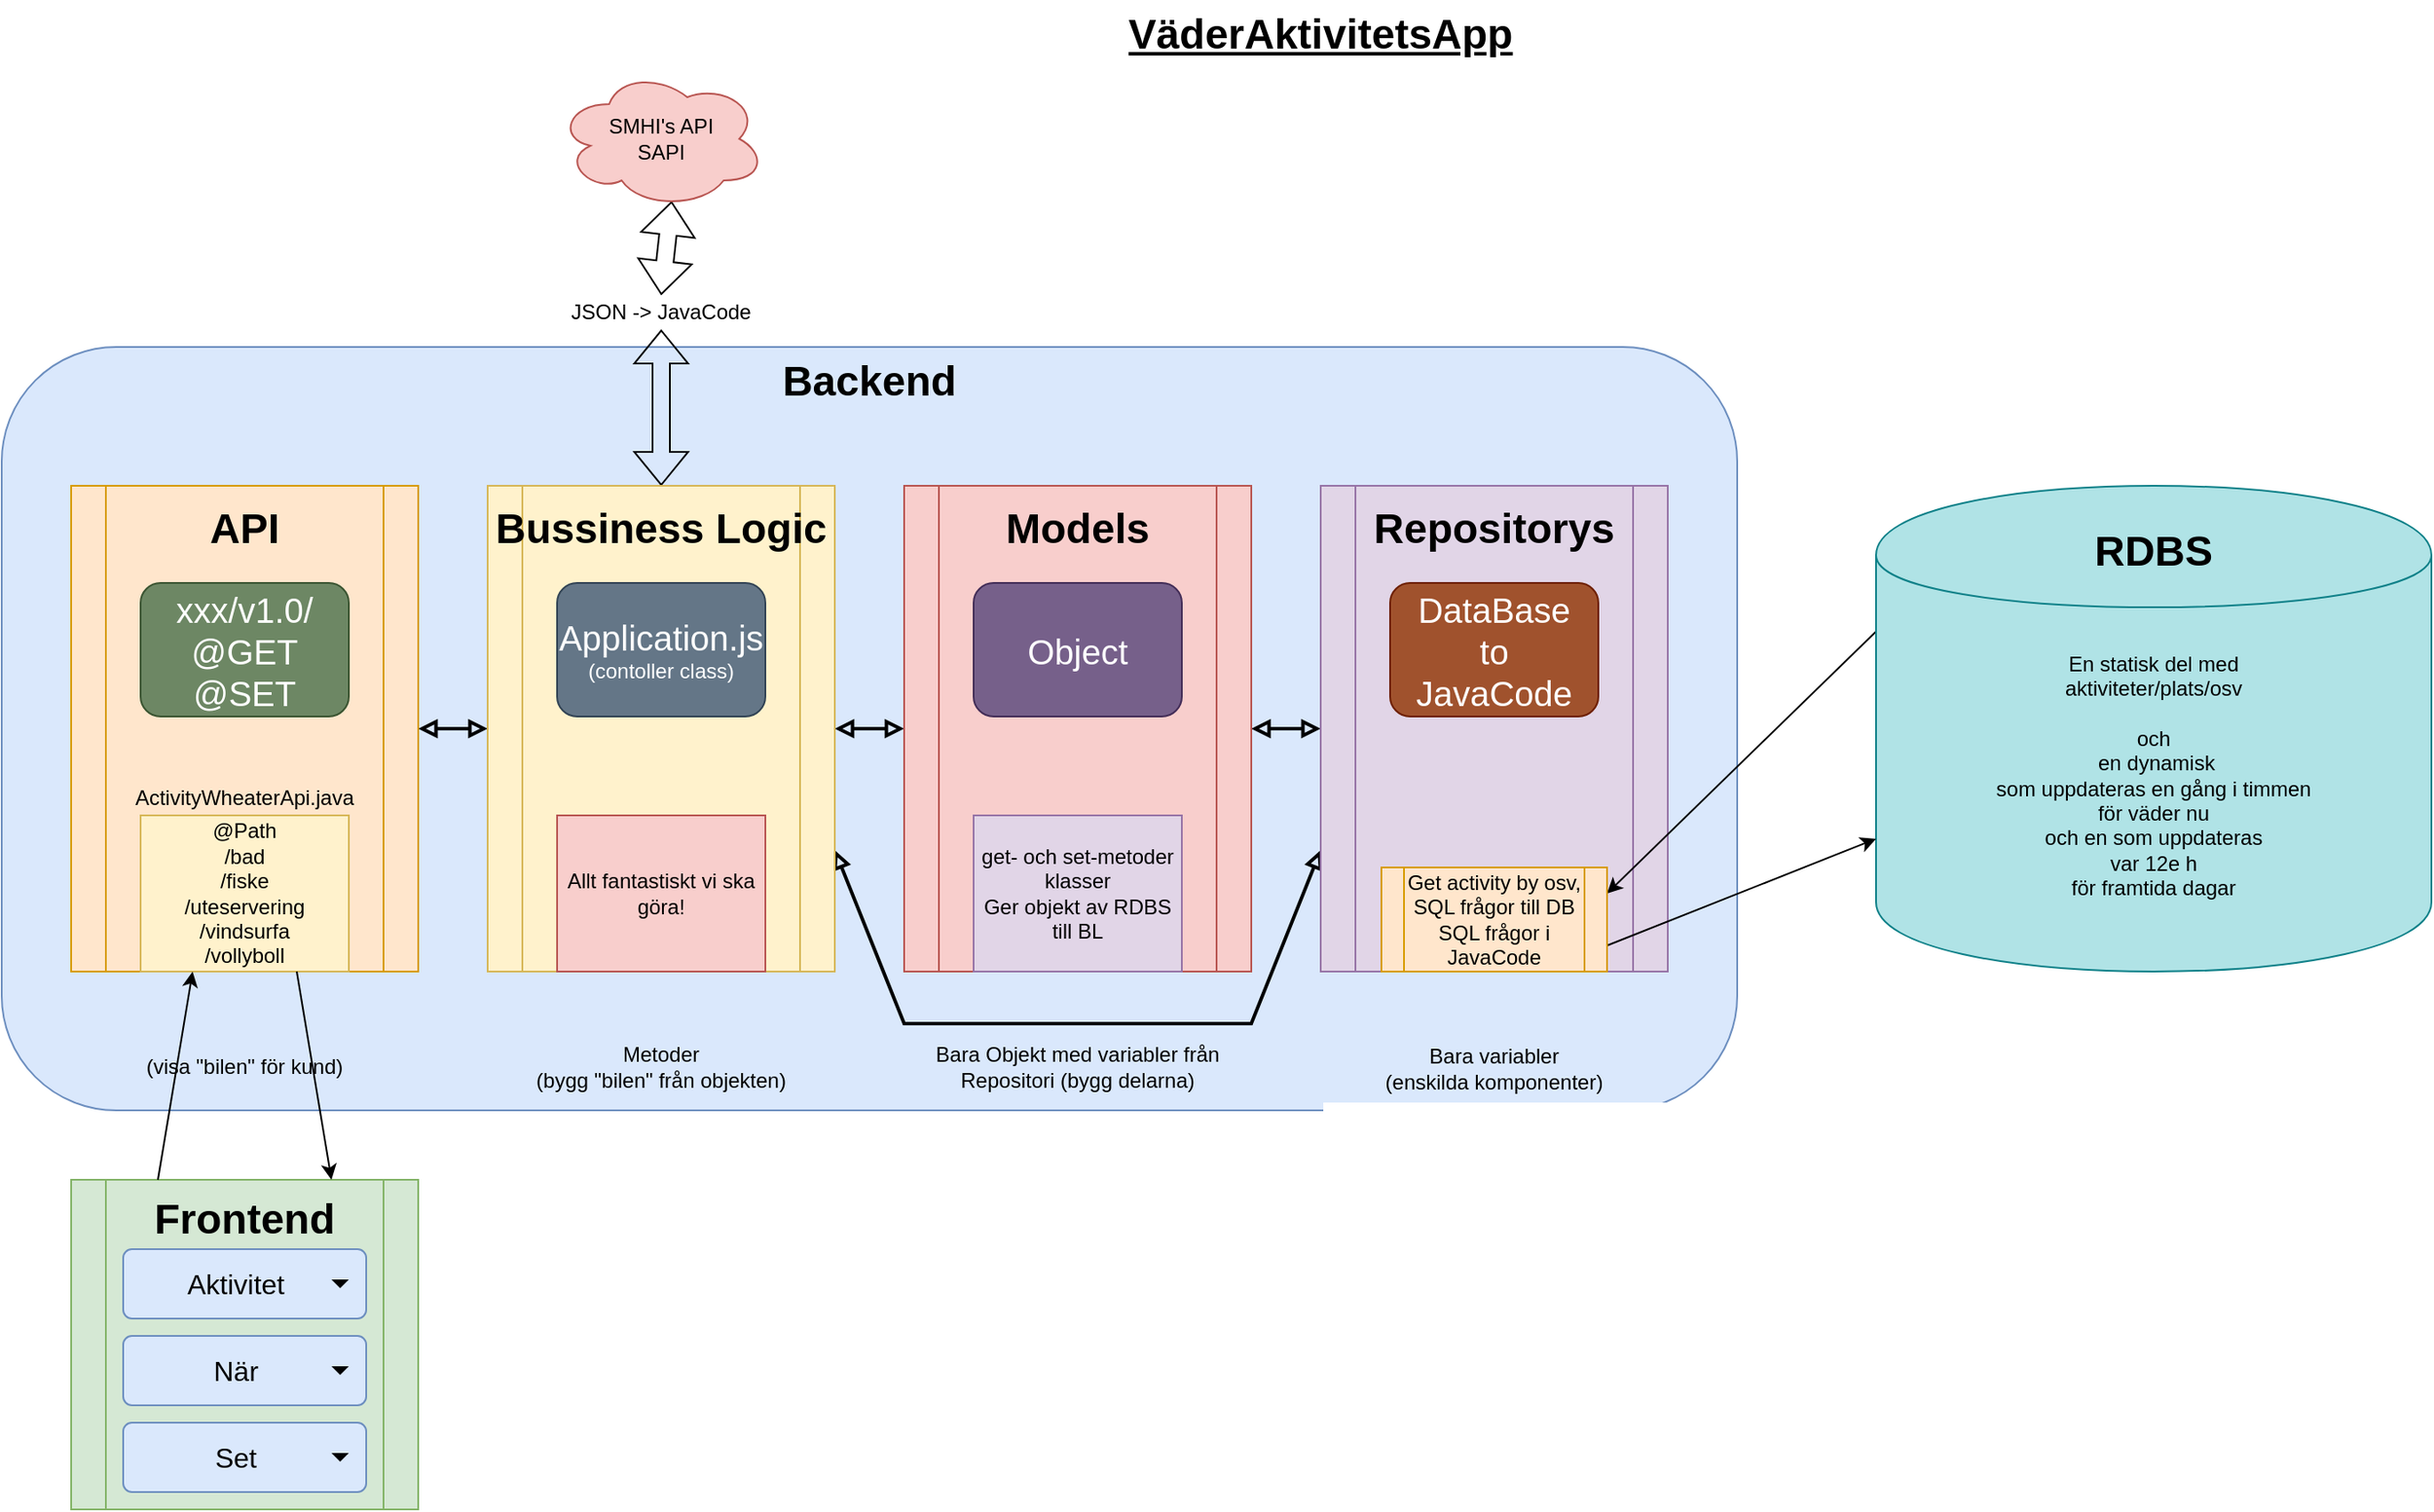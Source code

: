 <mxfile version="10.6.7" type="device"><diagram id="V1shXLPQvvh5Xa5kCF5x" name="VäderAktivitetsApp"><mxGraphModel dx="2334" dy="918" grid="1" gridSize="10" guides="1" tooltips="1" connect="1" arrows="1" fold="1" page="1" pageScale="1" pageWidth="1169" pageHeight="827" math="0" shadow="0"><root><mxCell id="0"/><mxCell id="1" parent="0"/><mxCell id="n8ErqTD1T8MFPgsot3u0-2" value="" style="rounded=1;whiteSpace=wrap;html=1;fillColor=#dae8fc;strokeColor=#6c8ebf;" parent="1" vertex="1"><mxGeometry x="80" y="200" width="1000" height="440" as="geometry"/></mxCell><mxCell id="Q-o6ZQZhIFTpJiMOjwv8-22" style="edgeStyle=none;rounded=0;orthogonalLoop=1;jettySize=auto;html=1;exitX=0.55;exitY=0.95;exitDx=0;exitDy=0;exitPerimeter=0;entryX=0.5;entryY=0;entryDx=0;entryDy=0;startArrow=classic;startFill=1;shape=flexArrow;" parent="1" source="n8ErqTD1T8MFPgsot3u0-1" target="n8ErqTD1T8MFPgsot3u0-8" edge="1"><mxGeometry relative="1" as="geometry"/></mxCell><mxCell id="n8ErqTD1T8MFPgsot3u0-1" value="SMHI's API&lt;br&gt;SAPI&lt;br&gt;" style="ellipse;shape=cloud;whiteSpace=wrap;html=1;fillColor=#f8cecc;strokeColor=#b85450;" parent="1" vertex="1"><mxGeometry x="400" y="40" width="120" height="80" as="geometry"/></mxCell><mxCell id="n8ErqTD1T8MFPgsot3u0-3" value="&lt;font style=&quot;font-size: 24px&quot;&gt;&lt;b&gt;Backend&lt;/b&gt;&lt;/font&gt;" style="text;html=1;strokeColor=none;fillColor=none;align=center;verticalAlign=middle;whiteSpace=wrap;rounded=0;" parent="1" vertex="1"><mxGeometry x="520" y="200" width="120" height="40" as="geometry"/></mxCell><mxCell id="Q-o6ZQZhIFTpJiMOjwv8-26" style="edgeStyle=none;rounded=0;orthogonalLoop=1;jettySize=auto;html=1;exitX=1;exitY=0.5;exitDx=0;exitDy=0;entryX=0;entryY=0.5;entryDx=0;entryDy=0;startArrow=block;startFill=0;strokeWidth=2;endArrow=block;endFill=0;" parent="1" source="n8ErqTD1T8MFPgsot3u0-4" target="n8ErqTD1T8MFPgsot3u0-5" edge="1"><mxGeometry relative="1" as="geometry"/></mxCell><mxCell id="n8ErqTD1T8MFPgsot3u0-4" value="&lt;br style=&quot;font-size: 24px&quot;&gt;" style="shape=process;whiteSpace=wrap;html=1;backgroundOutline=1;fillColor=#ffe6cc;strokeColor=#d79b00;" parent="1" vertex="1"><mxGeometry x="120" y="280" width="200" height="280" as="geometry"/></mxCell><mxCell id="Q-o6ZQZhIFTpJiMOjwv8-24" style="edgeStyle=none;rounded=0;orthogonalLoop=1;jettySize=auto;html=1;exitX=0.5;exitY=0;exitDx=0;exitDy=0;entryX=0.5;entryY=1;entryDx=0;entryDy=0;startArrow=classic;startFill=1;shape=flexArrow;" parent="1" source="n8ErqTD1T8MFPgsot3u0-5" target="n8ErqTD1T8MFPgsot3u0-8" edge="1"><mxGeometry relative="1" as="geometry"/></mxCell><mxCell id="Q-o6ZQZhIFTpJiMOjwv8-27" style="edgeStyle=none;rounded=0;orthogonalLoop=1;jettySize=auto;html=1;exitX=1;exitY=0.5;exitDx=0;exitDy=0;entryX=0;entryY=0.5;entryDx=0;entryDy=0;startArrow=block;startFill=0;strokeWidth=2;endArrow=block;endFill=0;" parent="1" source="n8ErqTD1T8MFPgsot3u0-5" target="n8ErqTD1T8MFPgsot3u0-6" edge="1"><mxGeometry relative="1" as="geometry"/></mxCell><mxCell id="Q-o6ZQZhIFTpJiMOjwv8-29" style="edgeStyle=none;rounded=0;orthogonalLoop=1;jettySize=auto;html=1;exitX=1;exitY=0.75;exitDx=0;exitDy=0;entryX=0;entryY=0.75;entryDx=0;entryDy=0;startArrow=block;startFill=0;endArrow=block;endFill=0;strokeWidth=2;" parent="1" source="n8ErqTD1T8MFPgsot3u0-5" target="n8ErqTD1T8MFPgsot3u0-7" edge="1"><mxGeometry relative="1" as="geometry"><Array as="points"><mxPoint x="600" y="590"/><mxPoint x="800" y="590"/></Array></mxGeometry></mxCell><mxCell id="n8ErqTD1T8MFPgsot3u0-5" value="" style="shape=process;whiteSpace=wrap;html=1;backgroundOutline=1;fillColor=#fff2cc;strokeColor=#d6b656;" parent="1" vertex="1"><mxGeometry x="360" y="280" width="200" height="280" as="geometry"/></mxCell><mxCell id="Q-o6ZQZhIFTpJiMOjwv8-28" style="edgeStyle=none;rounded=0;orthogonalLoop=1;jettySize=auto;html=1;exitX=1;exitY=0.5;exitDx=0;exitDy=0;entryX=0;entryY=0.5;entryDx=0;entryDy=0;startArrow=block;startFill=0;endArrow=block;endFill=0;strokeWidth=2;" parent="1" source="n8ErqTD1T8MFPgsot3u0-6" target="n8ErqTD1T8MFPgsot3u0-7" edge="1"><mxGeometry relative="1" as="geometry"/></mxCell><mxCell id="n8ErqTD1T8MFPgsot3u0-6" value="" style="shape=process;whiteSpace=wrap;html=1;backgroundOutline=1;fillColor=#f8cecc;strokeColor=#b85450;" parent="1" vertex="1"><mxGeometry x="600" y="280" width="200" height="280" as="geometry"/></mxCell><mxCell id="n8ErqTD1T8MFPgsot3u0-7" value="" style="shape=process;whiteSpace=wrap;html=1;backgroundOutline=1;fillColor=#e1d5e7;strokeColor=#9673a6;" parent="1" vertex="1"><mxGeometry x="840" y="280" width="200" height="280" as="geometry"/></mxCell><mxCell id="n8ErqTD1T8MFPgsot3u0-8" value="JSON -&amp;gt; JavaCode" style="text;html=1;strokeColor=none;fillColor=none;align=center;verticalAlign=middle;whiteSpace=wrap;rounded=0;" parent="1" vertex="1"><mxGeometry x="400" y="170" width="120" height="20" as="geometry"/></mxCell><mxCell id="n8ErqTD1T8MFPgsot3u0-9" value="&lt;font style=&quot;font-size: 24px&quot;&gt;&lt;b&gt;API&lt;/b&gt;&lt;/font&gt;" style="text;html=1;strokeColor=none;fillColor=none;align=center;verticalAlign=middle;whiteSpace=wrap;rounded=0;" parent="1" vertex="1"><mxGeometry x="120" y="290" width="200" height="30" as="geometry"/></mxCell><mxCell id="n8ErqTD1T8MFPgsot3u0-10" value="&lt;font style=&quot;font-size: 24px&quot;&gt;&lt;b&gt;Bussiness Logic&lt;/b&gt;&lt;/font&gt;" style="text;html=1;strokeColor=none;fillColor=none;align=center;verticalAlign=middle;whiteSpace=wrap;rounded=0;" parent="1" vertex="1"><mxGeometry x="360" y="290" width="200" height="30" as="geometry"/></mxCell><mxCell id="n8ErqTD1T8MFPgsot3u0-11" value="&lt;font style=&quot;font-size: 24px&quot;&gt;&lt;b&gt;Models&lt;br&gt;&lt;/b&gt;&lt;/font&gt;" style="text;html=1;strokeColor=none;fillColor=none;align=center;verticalAlign=middle;whiteSpace=wrap;rounded=0;" parent="1" vertex="1"><mxGeometry x="600" y="290" width="200" height="30" as="geometry"/></mxCell><mxCell id="n8ErqTD1T8MFPgsot3u0-12" value="&lt;font style=&quot;font-size: 24px&quot;&gt;&lt;b&gt;Repositorys&lt;/b&gt;&lt;/font&gt;" style="text;html=1;strokeColor=none;fillColor=none;align=center;verticalAlign=middle;whiteSpace=wrap;rounded=0;" parent="1" vertex="1"><mxGeometry x="840" y="290" width="200" height="30" as="geometry"/></mxCell><mxCell id="n8ErqTD1T8MFPgsot3u0-13" value="&lt;font style=&quot;font-size: 20px&quot;&gt;xxx/v1.0/&lt;br&gt;@GET&lt;br&gt;@SET&lt;/font&gt;&lt;br&gt;" style="rounded=1;whiteSpace=wrap;html=1;fillColor=#6d8764;strokeColor=#3A5431;fontColor=#ffffff;" parent="1" vertex="1"><mxGeometry x="160" y="336" width="120" height="77" as="geometry"/></mxCell><mxCell id="n8ErqTD1T8MFPgsot3u0-14" value="&lt;span style=&quot;font-size: 20px&quot;&gt;Application.js&lt;br&gt;&lt;/span&gt;(contoller class)&lt;br&gt;" style="rounded=1;whiteSpace=wrap;html=1;fillColor=#647687;strokeColor=#314354;fontColor=#ffffff;" parent="1" vertex="1"><mxGeometry x="400" y="336" width="120" height="77" as="geometry"/></mxCell><mxCell id="n8ErqTD1T8MFPgsot3u0-15" value="&lt;span style=&quot;font-size: 20px&quot;&gt;Object&lt;/span&gt;&lt;br&gt;" style="rounded=1;whiteSpace=wrap;html=1;fillColor=#76608a;strokeColor=#432D57;fontColor=#ffffff;" parent="1" vertex="1"><mxGeometry x="640" y="336" width="120" height="77" as="geometry"/></mxCell><mxCell id="n8ErqTD1T8MFPgsot3u0-16" value="&lt;span style=&quot;font-size: 20px&quot;&gt;DataBase&lt;/span&gt;&lt;font style=&quot;font-size: 20px&quot;&gt;&lt;br&gt;to&lt;br&gt;JavaCode&lt;/font&gt;&lt;br&gt;" style="rounded=1;whiteSpace=wrap;html=1;fillColor=#a0522d;strokeColor=#6D1F00;fontColor=#ffffff;" parent="1" vertex="1"><mxGeometry x="880" y="336" width="120" height="77" as="geometry"/></mxCell><mxCell id="Q-o6ZQZhIFTpJiMOjwv8-20" style="edgeStyle=none;rounded=0;orthogonalLoop=1;jettySize=auto;html=1;exitX=0;exitY=0.3;exitDx=0;exitDy=0;entryX=1;entryY=0.25;entryDx=0;entryDy=0;" parent="1" source="n8ErqTD1T8MFPgsot3u0-17" target="Q-o6ZQZhIFTpJiMOjwv8-16" edge="1"><mxGeometry relative="1" as="geometry"/></mxCell><mxCell id="n8ErqTD1T8MFPgsot3u0-17" value="&lt;font style=&quot;font-size: 24px&quot;&gt;&lt;b&gt;RDBS&lt;/b&gt;&lt;/font&gt;&lt;br&gt;&lt;br&gt;&lt;br&gt;&lt;br&gt;En statisk del med &lt;br&gt;aktiviteter/plats/osv&lt;br&gt;&lt;br&gt;och&lt;br&gt;&amp;nbsp;en dynamisk &lt;br&gt;som uppdateras en gång i timmen &lt;br&gt;för väder nu&lt;br&gt;och en som uppdateras &lt;br&gt;var 12e h&lt;br&gt;för framtida dagar&lt;br&gt;&lt;br&gt;&lt;br&gt;&lt;br&gt;&lt;br&gt;" style="shape=cylinder;whiteSpace=wrap;html=1;boundedLbl=1;backgroundOutline=1;fillColor=#b0e3e6;strokeColor=#0e8088;" parent="1" vertex="1"><mxGeometry x="1160" y="280" width="320" height="280" as="geometry"/></mxCell><mxCell id="n8ErqTD1T8MFPgsot3u0-19" value="@Path&lt;br&gt;/bad&lt;br&gt;/fiske&lt;br&gt;/uteservering&lt;br&gt;/vindsurfa&lt;br&gt;/vollyboll&lt;br&gt;" style="text;html=1;strokeColor=#d6b656;fillColor=#fff2cc;align=center;verticalAlign=middle;whiteSpace=wrap;rounded=0;" parent="1" vertex="1"><mxGeometry x="160" y="470" width="120" height="90" as="geometry"/></mxCell><mxCell id="Q-o6ZQZhIFTpJiMOjwv8-1" value="&lt;b&gt;&lt;font style=&quot;font-size: 24px&quot;&gt;Frontend&lt;br&gt;&lt;br&gt;&lt;br&gt;&lt;br&gt;&lt;br&gt;&lt;br&gt;&lt;/font&gt;&lt;/b&gt;" style="shape=process;whiteSpace=wrap;html=1;backgroundOutline=1;fillColor=#d5e8d4;strokeColor=#82b366;" parent="1" vertex="1"><mxGeometry x="120" y="680" width="200" height="190" as="geometry"/></mxCell><mxCell id="Q-o6ZQZhIFTpJiMOjwv8-2" value="Aktivitet" style="html=1;shadow=0;dashed=0;shape=mxgraph.bootstrap.rrect;rSize=5;strokeColor=#6c8ebf;spacingRight=10;fontSize=16;whiteSpace=wrap;fillColor=#dae8fc;align=center;" parent="1" vertex="1"><mxGeometry x="150" y="720" width="140" height="40" as="geometry"/></mxCell><mxCell id="Q-o6ZQZhIFTpJiMOjwv8-3" value="" style="shape=triangle;direction=south;fillColor=#000000;strokeColor=none;perimeter=none;" parent="Q-o6ZQZhIFTpJiMOjwv8-2" vertex="1"><mxGeometry x="1" y="0.5" width="10" height="5" relative="1" as="geometry"><mxPoint x="-20" y="-2.5" as="offset"/></mxGeometry></mxCell><mxCell id="Q-o6ZQZhIFTpJiMOjwv8-4" value="När" style="html=1;shadow=0;dashed=0;shape=mxgraph.bootstrap.rrect;rSize=5;strokeColor=#6c8ebf;spacingRight=10;fontSize=16;whiteSpace=wrap;fillColor=#dae8fc;align=center;" parent="1" vertex="1"><mxGeometry x="150" y="770" width="140" height="40" as="geometry"/></mxCell><mxCell id="Q-o6ZQZhIFTpJiMOjwv8-5" value="" style="shape=triangle;direction=south;fillColor=#000000;strokeColor=none;perimeter=none;" parent="Q-o6ZQZhIFTpJiMOjwv8-4" vertex="1"><mxGeometry x="1" y="0.5" width="10" height="5" relative="1" as="geometry"><mxPoint x="-20" y="-2.5" as="offset"/></mxGeometry></mxCell><mxCell id="Q-o6ZQZhIFTpJiMOjwv8-8" value="" style="endArrow=classic;html=1;entryX=0.25;entryY=1;entryDx=0;entryDy=0;exitX=0.25;exitY=0;exitDx=0;exitDy=0;startArrow=none;startFill=0;" parent="1" source="Q-o6ZQZhIFTpJiMOjwv8-1" target="n8ErqTD1T8MFPgsot3u0-19" edge="1"><mxGeometry width="50" height="50" relative="1" as="geometry"><mxPoint x="380" y="720" as="sourcePoint"/><mxPoint x="430" y="670" as="targetPoint"/></mxGeometry></mxCell><mxCell id="Q-o6ZQZhIFTpJiMOjwv8-9" value="" style="endArrow=classic;html=1;entryX=0.75;entryY=0;entryDx=0;entryDy=0;exitX=0.75;exitY=1;exitDx=0;exitDy=0;" parent="1" source="n8ErqTD1T8MFPgsot3u0-19" target="Q-o6ZQZhIFTpJiMOjwv8-1" edge="1"><mxGeometry width="50" height="50" relative="1" as="geometry"><mxPoint x="180" y="690" as="sourcePoint"/><mxPoint x="200" y="570" as="targetPoint"/></mxGeometry></mxCell><mxCell id="Q-o6ZQZhIFTpJiMOjwv8-11" value="Set" style="html=1;shadow=0;dashed=0;shape=mxgraph.bootstrap.rrect;rSize=5;strokeColor=#6c8ebf;spacingRight=10;fontSize=16;whiteSpace=wrap;fillColor=#dae8fc;align=center;" parent="1" vertex="1"><mxGeometry x="150" y="820" width="140" height="40" as="geometry"/></mxCell><mxCell id="Q-o6ZQZhIFTpJiMOjwv8-12" value="" style="shape=triangle;direction=south;fillColor=#000000;strokeColor=none;perimeter=none;" parent="Q-o6ZQZhIFTpJiMOjwv8-11" vertex="1"><mxGeometry x="1" y="0.5" width="10" height="5" relative="1" as="geometry"><mxPoint x="-20" y="-2.5" as="offset"/></mxGeometry></mxCell><mxCell id="Q-o6ZQZhIFTpJiMOjwv8-15" value="Allt fantastiskt vi ska göra!&lt;br&gt;" style="text;html=1;strokeColor=#b85450;fillColor=#f8cecc;align=center;verticalAlign=middle;whiteSpace=wrap;rounded=0;" parent="1" vertex="1"><mxGeometry x="400" y="470" width="120" height="90" as="geometry"/></mxCell><mxCell id="Q-o6ZQZhIFTpJiMOjwv8-19" style="edgeStyle=none;rounded=0;orthogonalLoop=1;jettySize=auto;html=1;exitX=1;exitY=0.75;exitDx=0;exitDy=0;" parent="1" source="Q-o6ZQZhIFTpJiMOjwv8-16" target="n8ErqTD1T8MFPgsot3u0-17" edge="1"><mxGeometry relative="1" as="geometry"/></mxCell><mxCell id="Q-o6ZQZhIFTpJiMOjwv8-16" value="Get activity by osv,&lt;br&gt;SQL frågor till DB&lt;br&gt;SQL frågor i JavaCode&lt;br&gt;" style="shape=process;whiteSpace=wrap;html=1;backgroundOutline=1;fillColor=#ffe6cc;strokeColor=#d79b00;" parent="1" vertex="1"><mxGeometry x="875" y="500" width="130" height="60" as="geometry"/></mxCell><mxCell id="Q-o6ZQZhIFTpJiMOjwv8-25" value="get- och set-metoder&lt;br&gt;klasser&lt;br&gt;Ger objekt av RDBS&lt;br&gt;till BL&lt;br&gt;" style="text;html=1;strokeColor=#9673a6;fillColor=#e1d5e7;align=center;verticalAlign=middle;whiteSpace=wrap;rounded=0;" parent="1" vertex="1"><mxGeometry x="640" y="470" width="120" height="90" as="geometry"/></mxCell><mxCell id="UAx0LCb1BUniLeBV3orO-1" value="Bara variabler&lt;br&gt;(enskilda komponenter)&lt;br&gt;" style="text;html=1;strokeColor=none;fillColor=none;align=center;verticalAlign=middle;whiteSpace=wrap;rounded=0;" parent="1" vertex="1"><mxGeometry x="840" y="598" width="200" height="35" as="geometry"/></mxCell><mxCell id="UAx0LCb1BUniLeBV3orO-2" value="Bara Objekt med variabler från Repositori (bygg delarna)" style="text;html=1;strokeColor=none;fillColor=none;align=center;verticalAlign=middle;whiteSpace=wrap;rounded=0;" parent="1" vertex="1"><mxGeometry x="600" y="600" width="200" height="30" as="geometry"/></mxCell><mxCell id="UAx0LCb1BUniLeBV3orO-3" value="Metoder&lt;br&gt;(bygg &quot;bilen&quot; från objekten)" style="text;html=1;strokeColor=none;fillColor=none;align=center;verticalAlign=middle;whiteSpace=wrap;rounded=0;" parent="1" vertex="1"><mxGeometry x="360" y="600" width="200" height="30" as="geometry"/></mxCell><mxCell id="UAx0LCb1BUniLeBV3orO-4" value="(visa &quot;bilen&quot; för kund)" style="text;html=1;strokeColor=none;fillColor=none;align=center;verticalAlign=middle;whiteSpace=wrap;rounded=0;" parent="1" vertex="1"><mxGeometry x="120" y="600" width="200" height="30" as="geometry"/></mxCell><mxCell id="tvg5dz7HAutqVZgEpUXU-1" value="ActivityWheaterApi.java" style="text;html=1;strokeColor=none;fillColor=none;align=center;verticalAlign=middle;whiteSpace=wrap;rounded=0;" parent="1" vertex="1"><mxGeometry x="150" y="450" width="140" height="20" as="geometry"/></mxCell><mxCell id="yATUoOPZXDJ2pAys3oVZ-1" value="&lt;font style=&quot;font-size: 24px&quot;&gt;&lt;b&gt;&lt;u&gt;VäderAktivitetsApp&lt;/u&gt;&lt;/b&gt;&lt;/font&gt;" style="text;html=1;strokeColor=none;fillColor=none;align=center;verticalAlign=middle;whiteSpace=wrap;rounded=0;" parent="1" vertex="1"><mxGeometry x="720" width="240" height="40" as="geometry"/></mxCell></root></mxGraphModel></diagram><diagram id="NW5-2AkxASDJmBSGuXiW" name="API"><mxGraphModel dx="2334" dy="918" grid="1" gridSize="10" guides="1" tooltips="1" connect="1" arrows="1" fold="1" page="1" pageScale="1" pageWidth="1169" pageHeight="827" math="0" shadow="0"><root><mxCell id="_BY6X1fvOLjABgeKW1cd-0"/><mxCell id="_BY6X1fvOLjABgeKW1cd-1" parent="_BY6X1fvOLjABgeKW1cd-0"/><mxCell id="401fLKBT_sYbZeK6Diaz-2" value="" style="rounded=1;whiteSpace=wrap;html=1;fillColor=#fff2cc;strokeColor=#d6b656;gradientColor=#ffd966;" vertex="1" parent="_BY6X1fvOLjABgeKW1cd-1"><mxGeometry x="20" y="530" width="1129" height="250" as="geometry"/></mxCell><mxCell id="401fLKBT_sYbZeK6Diaz-1" value="" style="rounded=1;whiteSpace=wrap;html=1;fillColor=#ffcd28;strokeColor=#d79b00;gradientColor=#ffa500;" vertex="1" parent="_BY6X1fvOLjABgeKW1cd-1"><mxGeometry x="20" y="210" width="1080" height="210" as="geometry"/></mxCell><mxCell id="15Ao7fXqHVNhkDJyR57H-0" value="&lt;font style=&quot;font-size: 24px&quot;&gt;&lt;b&gt;&lt;u&gt;API&lt;/u&gt;&lt;/b&gt;&lt;/font&gt;" style="text;html=1;strokeColor=none;fillColor=none;align=center;verticalAlign=middle;whiteSpace=wrap;rounded=0;" parent="_BY6X1fvOLjABgeKW1cd-1" vertex="1"><mxGeometry x="520" width="120" height="40" as="geometry"/></mxCell><mxCell id="Hn37S5no6zyGILZ2qbRd-2" value="&lt;div style=&quot;text-align: left&quot;&gt;&lt;span style=&quot;font-size: 20px&quot;&gt;@ApplivationPath(&quot;/vaderaktivitetapi&quot;)&lt;/span&gt;&lt;/div&gt;&lt;font style=&quot;font-size: 20px&quot;&gt;&lt;div style=&quot;text-align: left&quot;&gt;&lt;span&gt;@Path(&quot;/v1.0&quot;)&lt;/span&gt;&lt;/div&gt;&lt;div style=&quot;text-align: left&quot;&gt;&lt;span&gt;class xxx(){&lt;/span&gt;&lt;/div&gt;&lt;/font&gt;" style="rounded=1;whiteSpace=wrap;html=1;fillColor=#d5e8d4;strokeColor=#82b366;gradientColor=#97d077;" parent="_BY6X1fvOLjABgeKW1cd-1" vertex="1"><mxGeometry x="394" y="50" width="380" height="77" as="geometry"/></mxCell><mxCell id="Hn37S5no6zyGILZ2qbRd-3" value="&lt;div style=&quot;text-align: left&quot;&gt;&lt;span style=&quot;font-size: 16px&quot;&gt;@Path(&quot;/nedan&quot;)&lt;/span&gt;&lt;/div&gt;&lt;font style=&quot;font-size: 16px&quot;&gt;&lt;div style=&quot;text-align: left&quot;&gt;&lt;span&gt;/bad&lt;/span&gt;&lt;/div&gt;&lt;div style=&quot;text-align: left&quot;&gt;&lt;span&gt;/fiske&lt;/span&gt;&lt;/div&gt;&lt;div style=&quot;text-align: left&quot;&gt;&lt;span&gt;/uteservering&lt;/span&gt;&lt;/div&gt;&lt;div style=&quot;text-align: left&quot;&gt;&lt;span&gt;/vindsurfa&lt;/span&gt;&lt;/div&gt;&lt;div style=&quot;text-align: left&quot;&gt;&lt;span&gt;/vollyboll&lt;/span&gt;&lt;/div&gt;&lt;/font&gt;" style="text;html=1;strokeColor=#d6b656;fillColor=#fff2cc;align=center;verticalAlign=middle;whiteSpace=wrap;rounded=0;" parent="_BY6X1fvOLjABgeKW1cd-1" vertex="1"><mxGeometry x="40" y="240" width="190" height="160" as="geometry"/></mxCell><mxCell id="Hn37S5no6zyGILZ2qbRd-5" value="&lt;font style=&quot;font-size: 16px&quot;&gt;@GET&lt;/font&gt;" style="text;html=1;resizable=0;points=[];autosize=1;align=left;verticalAlign=top;spacingTop=-4;fillColor=#f8cecc;strokeColor=#b85450;" parent="_BY6X1fvOLjABgeKW1cd-1" vertex="1"><mxGeometry x="290" y="310" width="60" height="20" as="geometry"/></mxCell><mxCell id="Hn37S5no6zyGILZ2qbRd-6" value="" style="shape=curlyBracket;whiteSpace=wrap;html=1;rounded=1;rotation=180;fillColor=#f8cecc;strokeColor=#b85450;strokeWidth=2;" parent="_BY6X1fvOLjABgeKW1cd-1" vertex="1"><mxGeometry x="250" y="240" width="20" height="160" as="geometry"/></mxCell><mxCell id="Hn37S5no6zyGILZ2qbRd-8" value="&lt;font style=&quot;font-size: 16px&quot;&gt;day0&lt;br&gt;day1&lt;br&gt;day2&lt;br&gt;day3&lt;br&gt;day4&lt;br&gt;day5&lt;/font&gt;&lt;br&gt;" style="text;html=1;resizable=0;points=[];autosize=1;align=left;verticalAlign=top;spacingTop=-4;" parent="_BY6X1fvOLjABgeKW1cd-1" vertex="1"><mxGeometry x="445" y="260" width="50" height="120" as="geometry"/></mxCell><mxCell id="Hn37S5no6zyGILZ2qbRd-9" value="" style="endArrow=classic;html=1;strokeWidth=3;fillColor=#f8cecc;strokeColor=#b85450;" parent="_BY6X1fvOLjABgeKW1cd-1" edge="1"><mxGeometry width="50" height="50" relative="1" as="geometry"><mxPoint x="360" y="320" as="sourcePoint"/><mxPoint x="410" y="320" as="targetPoint"/></mxGeometry></mxCell><mxCell id="Hn37S5no6zyGILZ2qbRd-10" value="" style="shape=curlyBracket;whiteSpace=wrap;html=1;rounded=1;rotation=180;fillColor=#dae8fc;strokeColor=#6c8ebf;strokeWidth=2;" parent="_BY6X1fvOLjABgeKW1cd-1" vertex="1"><mxGeometry x="505" y="260" width="20" height="120" as="geometry"/></mxCell><mxCell id="Hn37S5no6zyGILZ2qbRd-11" value="" style="endArrow=classic;html=1;strokeWidth=3;fillColor=#dae8fc;strokeColor=#6c8ebf;" parent="_BY6X1fvOLjABgeKW1cd-1" edge="1"><mxGeometry width="50" height="50" relative="1" as="geometry"><mxPoint x="544" y="320" as="sourcePoint"/><mxPoint x="594" y="320" as="targetPoint"/><Array as="points"><mxPoint x="525" y="320"/></Array></mxGeometry></mxCell><mxCell id="Hn37S5no6zyGILZ2qbRd-12" value="&lt;font style=&quot;font-size: 16px&quot;&gt;&lt;b&gt;&lt;i&gt;&lt;u&gt;day0 = current time&lt;/u&gt;&lt;/i&gt;&lt;/b&gt;&lt;/font&gt;" style="text;html=1;resizable=0;points=[];autosize=1;align=left;verticalAlign=top;spacingTop=-4;" parent="_BY6X1fvOLjABgeKW1cd-1" vertex="1"><mxGeometry x="526" y="215" width="160" height="20" as="geometry"/></mxCell><mxCell id="Hn37S5no6zyGILZ2qbRd-14" value="&lt;div style=&quot;text-align: left&quot;&gt;&lt;span style=&quot;font-size: 16px&quot;&gt;Ex:&amp;nbsp; &amp;nbsp;/bad&lt;b&gt;&lt;i&gt;&amp;amp;&amp;amp;&lt;/i&gt;&lt;/b&gt;day0&lt;/span&gt;&lt;/div&gt;&lt;font style=&quot;font-size: 16px&quot;&gt;&lt;div style=&quot;text-align: left&quot;&gt;&amp;nbsp; &amp;nbsp; &amp;nbsp; &amp;nbsp; &amp;nbsp;/bad&lt;b&gt;&lt;i&gt;&amp;amp;&amp;amp;&lt;/i&gt;&lt;/b&gt;day1&lt;/div&gt;&lt;div style=&quot;text-align: left&quot;&gt;&amp;nbsp; &amp;nbsp; &amp;nbsp; &amp;nbsp; /fiske&lt;b&gt;&lt;i&gt;&amp;amp;&amp;amp;&lt;/i&gt;&lt;/b&gt;day0&lt;/div&gt;&lt;div style=&quot;text-align: left&quot;&gt;&lt;span&gt;&amp;nbsp; &amp;nbsp; &amp;nbsp; &amp;nbsp; &amp;nbsp; &amp;nbsp; &amp;nbsp;...&lt;/span&gt;&lt;/div&gt;&lt;div style=&quot;text-align: left&quot;&gt;&lt;span&gt;&amp;nbsp; &amp;nbsp; &amp;nbsp; &amp;nbsp; &amp;nbsp; &amp;nbsp; &amp;nbsp;...&lt;/span&gt;&lt;/div&gt;&lt;/font&gt;" style="text;html=1;strokeColor=#6c8ebf;fillColor=#dae8fc;align=center;verticalAlign=middle;whiteSpace=wrap;rounded=0;" parent="_BY6X1fvOLjABgeKW1cd-1" vertex="1"><mxGeometry x="640" y="260" width="150" height="130" as="geometry"/></mxCell><mxCell id="Hn37S5no6zyGILZ2qbRd-15" value="" style="shape=curlyBracket;whiteSpace=wrap;html=1;rounded=1;rotation=180;fillColor=#f8cecc;strokeColor=#b85450;strokeWidth=2;" parent="_BY6X1fvOLjABgeKW1cd-1" vertex="1"><mxGeometry x="860" y="250" width="20" height="160" as="geometry"/></mxCell><mxCell id="Hn37S5no6zyGILZ2qbRd-17" value="&lt;font style=&quot;font-size: 16px&quot;&gt;Alla förfrågningar samlas i:&lt;/font&gt;" style="text;html=1;strokeColor=#82b366;fillColor=#d5e8d4;align=center;verticalAlign=middle;whiteSpace=wrap;rounded=0;" parent="_BY6X1fvOLjABgeKW1cd-1" vertex="1"><mxGeometry x="920" y="280" width="160" height="40" as="geometry"/></mxCell><mxCell id="Hn37S5no6zyGILZ2qbRd-16" value="&lt;font style=&quot;font-size: 16px&quot;&gt;&lt;b&gt;&lt;u&gt;ActivityWheaterApi&lt;/u&gt;&lt;/b&gt;&lt;/font&gt;" style="rounded=0;whiteSpace=wrap;html=1;strokeWidth=2;fillColor=#f8cecc;strokeColor=#b85450;" parent="_BY6X1fvOLjABgeKW1cd-1" vertex="1"><mxGeometry x="920" y="320" width="160" height="40" as="geometry"/></mxCell><mxCell id="Hn37S5no6zyGILZ2qbRd-18" value="" style="rounded=0;whiteSpace=wrap;html=1;strokeWidth=2;fillColor=#ffe6cc;strokeColor=#d79b00;" parent="_BY6X1fvOLjABgeKW1cd-1" vertex="1"><mxGeometry x="209" y="560" width="120" height="160" as="geometry"/></mxCell><mxCell id="cDVSwp3yPkR5mXZF5dHv-0" value="&lt;font size=&quot;1&quot;&gt;&lt;b style=&quot;font-size: 18px&quot;&gt;API&lt;/b&gt;&lt;/font&gt;" style="text;html=1;strokeColor=none;fillColor=none;align=center;verticalAlign=middle;whiteSpace=wrap;rounded=0;" vertex="1" parent="_BY6X1fvOLjABgeKW1cd-1"><mxGeometry x="209" y="560" width="120" height="30" as="geometry"/></mxCell><mxCell id="cDVSwp3yPkR5mXZF5dHv-24" style="edgeStyle=orthogonalEdgeStyle;rounded=0;orthogonalLoop=1;jettySize=auto;html=1;exitX=1;exitY=0.25;exitDx=0;exitDy=0;entryX=0;entryY=0.25;entryDx=0;entryDy=0;strokeColor=#FF33FF;strokeWidth=3;" edge="1" parent="_BY6X1fvOLjABgeKW1cd-1" source="cDVSwp3yPkR5mXZF5dHv-1" target="cDVSwp3yPkR5mXZF5dHv-2"><mxGeometry relative="1" as="geometry"/></mxCell><mxCell id="cDVSwp3yPkR5mXZF5dHv-34" style="edgeStyle=orthogonalEdgeStyle;rounded=0;orthogonalLoop=1;jettySize=auto;html=1;exitX=0;exitY=0.75;exitDx=0;exitDy=0;entryX=1;entryY=0.5;entryDx=0;entryDy=0;strokeColor=#00CC00;strokeWidth=3;" edge="1" parent="_BY6X1fvOLjABgeKW1cd-1" source="cDVSwp3yPkR5mXZF5dHv-1" target="cDVSwp3yPkR5mXZF5dHv-31"><mxGeometry relative="1" as="geometry"/></mxCell><mxCell id="cDVSwp3yPkR5mXZF5dHv-1" value="&lt;font style=&quot;font-size: 16px&quot;&gt;&lt;b&gt;&lt;i&gt;@GET xxx&lt;/i&gt;&lt;/b&gt;&lt;/font&gt;" style="text;html=1;strokeColor=none;fillColor=none;align=center;verticalAlign=middle;whiteSpace=wrap;rounded=0;" vertex="1" parent="_BY6X1fvOLjABgeKW1cd-1"><mxGeometry x="209" y="600" width="120" height="40" as="geometry"/></mxCell><mxCell id="cDVSwp3yPkR5mXZF5dHv-25" style="edgeStyle=orthogonalEdgeStyle;rounded=0;orthogonalLoop=1;jettySize=auto;html=1;exitX=1;exitY=0.25;exitDx=0;exitDy=0;entryX=0;entryY=0.25;entryDx=0;entryDy=0;strokeColor=#FF33FF;strokeWidth=3;" edge="1" parent="_BY6X1fvOLjABgeKW1cd-1" source="cDVSwp3yPkR5mXZF5dHv-2" target="cDVSwp3yPkR5mXZF5dHv-13"><mxGeometry relative="1" as="geometry"/></mxCell><mxCell id="cDVSwp3yPkR5mXZF5dHv-29" style="edgeStyle=orthogonalEdgeStyle;rounded=0;orthogonalLoop=1;jettySize=auto;html=1;exitX=0;exitY=0.75;exitDx=0;exitDy=0;entryX=0.5;entryY=1;entryDx=0;entryDy=0;strokeColor=#00CC00;strokeWidth=3;" edge="1" parent="_BY6X1fvOLjABgeKW1cd-1" source="cDVSwp3yPkR5mXZF5dHv-2" target="cDVSwp3yPkR5mXZF5dHv-1"><mxGeometry relative="1" as="geometry"><Array as="points"><mxPoint x="179" y="690"/><mxPoint x="179" y="650"/><mxPoint x="269" y="650"/></Array></mxGeometry></mxCell><mxCell id="cDVSwp3yPkR5mXZF5dHv-2" value="&lt;font style=&quot;font-size: 16px&quot;&gt;&lt;b&gt;BL.method()&lt;/b&gt;&lt;/font&gt;" style="text;html=1;strokeColor=none;fillColor=none;align=center;verticalAlign=middle;whiteSpace=wrap;rounded=0;" vertex="1" parent="_BY6X1fvOLjABgeKW1cd-1"><mxGeometry x="209" y="660" width="120" height="50" as="geometry"/></mxCell><mxCell id="cDVSwp3yPkR5mXZF5dHv-35" style="edgeStyle=orthogonalEdgeStyle;rounded=0;orthogonalLoop=1;jettySize=auto;html=1;exitX=1;exitY=0.5;exitDx=0;exitDy=0;entryX=0;entryY=0.25;entryDx=0;entryDy=0;strokeColor=#FF33FF;strokeWidth=3;" edge="1" parent="_BY6X1fvOLjABgeKW1cd-1" source="cDVSwp3yPkR5mXZF5dHv-4" target="cDVSwp3yPkR5mXZF5dHv-1"><mxGeometry relative="1" as="geometry"/></mxCell><mxCell id="cDVSwp3yPkR5mXZF5dHv-4" value="&lt;font style=&quot;font-size: 16px&quot;&gt;&lt;b&gt;Fråga&lt;/b&gt;&lt;/font&gt;" style="text;html=1;strokeColor=#7700CC;fillColor=#aa00ff;align=center;verticalAlign=middle;whiteSpace=wrap;rounded=0;fontColor=#ffffff;" vertex="1" parent="_BY6X1fvOLjABgeKW1cd-1"><mxGeometry x="40" y="595" width="80" height="30" as="geometry"/></mxCell><mxCell id="cDVSwp3yPkR5mXZF5dHv-5" value="" style="rounded=0;whiteSpace=wrap;html=1;strokeWidth=2;fillColor=#e1d5e7;strokeColor=#9673a6;" vertex="1" parent="_BY6X1fvOLjABgeKW1cd-1"><mxGeometry x="409" y="560" width="120" height="160" as="geometry"/></mxCell><mxCell id="cDVSwp3yPkR5mXZF5dHv-6" value="" style="rounded=0;whiteSpace=wrap;html=1;strokeWidth=2;fillColor=#dae8fc;strokeColor=#6c8ebf;" vertex="1" parent="_BY6X1fvOLjABgeKW1cd-1"><mxGeometry x="609" y="560" width="120" height="160" as="geometry"/></mxCell><mxCell id="cDVSwp3yPkR5mXZF5dHv-7" value="" style="rounded=0;whiteSpace=wrap;html=1;strokeWidth=2;fillColor=#d5e8d4;strokeColor=#82b366;" vertex="1" parent="_BY6X1fvOLjABgeKW1cd-1"><mxGeometry x="809" y="560" width="120" height="160" as="geometry"/></mxCell><mxCell id="cDVSwp3yPkR5mXZF5dHv-8" value="" style="shape=cylinder;whiteSpace=wrap;html=1;boundedLbl=1;backgroundOutline=1;fillColor=#60a917;strokeColor=#2D7600;fontColor=#ffffff;" vertex="1" parent="_BY6X1fvOLjABgeKW1cd-1"><mxGeometry x="1009" y="560" width="120" height="160" as="geometry"/></mxCell><mxCell id="cDVSwp3yPkR5mXZF5dHv-9" value="&lt;font size=&quot;1&quot;&gt;&lt;b style=&quot;font-size: 18px&quot;&gt;BL&lt;/b&gt;&lt;/font&gt;" style="text;html=1;strokeColor=none;fillColor=none;align=center;verticalAlign=middle;whiteSpace=wrap;rounded=0;" vertex="1" parent="_BY6X1fvOLjABgeKW1cd-1"><mxGeometry x="409" y="560" width="120" height="30" as="geometry"/></mxCell><mxCell id="cDVSwp3yPkR5mXZF5dHv-10" value="&lt;font size=&quot;1&quot;&gt;&lt;b style=&quot;font-size: 18px&quot;&gt;Models&lt;/b&gt;&lt;/font&gt;" style="text;html=1;strokeColor=none;fillColor=none;align=center;verticalAlign=middle;whiteSpace=wrap;rounded=0;" vertex="1" parent="_BY6X1fvOLjABgeKW1cd-1"><mxGeometry x="609" y="560" width="120" height="30" as="geometry"/></mxCell><mxCell id="cDVSwp3yPkR5mXZF5dHv-11" value="&lt;font size=&quot;1&quot;&gt;&lt;b style=&quot;font-size: 18px&quot;&gt;Repository&lt;/b&gt;&lt;/font&gt;" style="text;html=1;strokeColor=none;fillColor=none;align=center;verticalAlign=middle;whiteSpace=wrap;rounded=0;" vertex="1" parent="_BY6X1fvOLjABgeKW1cd-1"><mxGeometry x="809" y="560" width="120" height="30" as="geometry"/></mxCell><mxCell id="cDVSwp3yPkR5mXZF5dHv-12" value="&lt;font size=&quot;1&quot;&gt;&lt;b style=&quot;font-size: 18px&quot;&gt;RLDB&lt;/b&gt;&lt;/font&gt;" style="text;html=1;strokeColor=none;fillColor=none;align=center;verticalAlign=middle;whiteSpace=wrap;rounded=0;" vertex="1" parent="_BY6X1fvOLjABgeKW1cd-1"><mxGeometry x="1009" y="575" width="120" height="30" as="geometry"/></mxCell><mxCell id="cDVSwp3yPkR5mXZF5dHv-26" style="edgeStyle=orthogonalEdgeStyle;rounded=0;orthogonalLoop=1;jettySize=auto;html=1;exitX=1;exitY=0.5;exitDx=0;exitDy=0;entryX=0;entryY=0.25;entryDx=0;entryDy=0;strokeColor=#FF33FF;strokeWidth=3;" edge="1" parent="_BY6X1fvOLjABgeKW1cd-1" source="cDVSwp3yPkR5mXZF5dHv-13" target="cDVSwp3yPkR5mXZF5dHv-15"><mxGeometry relative="1" as="geometry"/></mxCell><mxCell id="cDVSwp3yPkR5mXZF5dHv-28" style="edgeStyle=orthogonalEdgeStyle;rounded=0;orthogonalLoop=1;jettySize=auto;html=1;exitX=0;exitY=0.75;exitDx=0;exitDy=0;entryX=1;entryY=0.75;entryDx=0;entryDy=0;strokeColor=#00CC00;strokeWidth=3;" edge="1" parent="_BY6X1fvOLjABgeKW1cd-1" source="cDVSwp3yPkR5mXZF5dHv-13" target="cDVSwp3yPkR5mXZF5dHv-2"><mxGeometry relative="1" as="geometry"><Array as="points"><mxPoint x="389" y="663"/><mxPoint x="389" y="698"/></Array></mxGeometry></mxCell><mxCell id="cDVSwp3yPkR5mXZF5dHv-36" style="edgeStyle=orthogonalEdgeStyle;rounded=0;orthogonalLoop=1;jettySize=auto;html=1;exitX=0.75;exitY=1;exitDx=0;exitDy=0;entryX=0.5;entryY=1;entryDx=0;entryDy=0;strokeColor=#007FFF;strokeWidth=3;startArrow=classic;startFill=1;" edge="1" parent="_BY6X1fvOLjABgeKW1cd-1" source="cDVSwp3yPkR5mXZF5dHv-13" target="hTboqHPLEvCgVDiJdVgF-1"><mxGeometry relative="1" as="geometry"><Array as="points"><mxPoint x="499" y="760"/><mxPoint x="1086" y="760"/></Array></mxGeometry></mxCell><mxCell id="cDVSwp3yPkR5mXZF5dHv-13" value="&lt;div style=&quot;text-align: left&quot;&gt;&lt;b style=&quot;font-size: 16px&quot;&gt;aBL.method() {&lt;/b&gt;&lt;/div&gt;&lt;font style=&quot;font-size: 16px&quot;&gt;&lt;div style=&quot;text-align: left&quot;&gt;&lt;b&gt;&amp;nbsp; &amp;nbsp; doStuff();&lt;/b&gt;&lt;/div&gt;&lt;b&gt;&lt;div style=&quot;text-align: left&quot;&gt;&lt;b&gt;}&lt;/b&gt;&lt;/div&gt;&lt;/b&gt;&lt;/font&gt;" style="text;html=1;strokeColor=none;fillColor=none;align=center;verticalAlign=middle;whiteSpace=wrap;rounded=0;" vertex="1" parent="_BY6X1fvOLjABgeKW1cd-1"><mxGeometry x="409" y="610" width="120" height="70" as="geometry"/></mxCell><mxCell id="cDVSwp3yPkR5mXZF5dHv-27" style="edgeStyle=orthogonalEdgeStyle;rounded=0;orthogonalLoop=1;jettySize=auto;html=1;exitX=0;exitY=0.75;exitDx=0;exitDy=0;entryX=1;entryY=0.75;entryDx=0;entryDy=0;strokeColor=#00CC00;strokeWidth=3;" edge="1" parent="_BY6X1fvOLjABgeKW1cd-1" source="cDVSwp3yPkR5mXZF5dHv-15" target="cDVSwp3yPkR5mXZF5dHv-13"><mxGeometry relative="1" as="geometry"/></mxCell><mxCell id="cDVSwp3yPkR5mXZF5dHv-15" value="&lt;div style=&quot;text-align: left&quot;&gt;&lt;b style=&quot;font-size: 16px&quot;&gt;ListCache() {&lt;/b&gt;&lt;/div&gt;&lt;font style=&quot;font-size: 16px&quot;&gt;&lt;div style=&quot;text-align: left&quot;&gt;&lt;b&gt;&amp;nbsp; &amp;nbsp; …();&lt;/b&gt;&lt;/div&gt;&lt;b&gt;&lt;div style=&quot;text-align: left&quot;&gt;&lt;b&gt;}&lt;/b&gt;&lt;/div&gt;&lt;/b&gt;&lt;/font&gt;" style="text;html=1;strokeColor=none;fillColor=none;align=center;verticalAlign=middle;whiteSpace=wrap;rounded=0;" vertex="1" parent="_BY6X1fvOLjABgeKW1cd-1"><mxGeometry x="609" y="610" width="120" height="70" as="geometry"/></mxCell><mxCell id="cDVSwp3yPkR5mXZF5dHv-16" value="" style="ellipse;whiteSpace=wrap;html=1;aspect=fixed;fillColor=#aa00ff;strokeColor=#7700CC;fontColor=#ffffff;" vertex="1" parent="_BY6X1fvOLjABgeKW1cd-1"><mxGeometry x="1009" y="625" width="25" height="25" as="geometry"/></mxCell><mxCell id="cDVSwp3yPkR5mXZF5dHv-17" value="" style="ellipse;whiteSpace=wrap;html=1;aspect=fixed;fillColor=#aa00ff;strokeColor=#7700CC;fontColor=#ffffff;" vertex="1" parent="_BY6X1fvOLjABgeKW1cd-1"><mxGeometry x="904" y="625" width="25" height="25" as="geometry"/></mxCell><mxCell id="cDVSwp3yPkR5mXZF5dHv-18" value="" style="ellipse;whiteSpace=wrap;html=1;aspect=fixed;fillColor=#1ba1e2;strokeColor=#006EAF;fontColor=#ffffff;" vertex="1" parent="_BY6X1fvOLjABgeKW1cd-1"><mxGeometry x="809" y="660" width="25" height="25" as="geometry"/></mxCell><mxCell id="cDVSwp3yPkR5mXZF5dHv-19" value="" style="ellipse;whiteSpace=wrap;html=1;aspect=fixed;fillColor=#1ba1e2;strokeColor=#006EAF;fontColor=#ffffff;" vertex="1" parent="_BY6X1fvOLjABgeKW1cd-1"><mxGeometry x="704" y="660" width="25" height="25" as="geometry"/></mxCell><mxCell id="cDVSwp3yPkR5mXZF5dHv-21" value="" style="endArrow=classic;startArrow=classic;html=1;entryX=0;entryY=0.5;entryDx=0;entryDy=0;exitX=1;exitY=0.5;exitDx=0;exitDy=0;strokeWidth=2;" edge="1" parent="_BY6X1fvOLjABgeKW1cd-1" source="cDVSwp3yPkR5mXZF5dHv-19" target="cDVSwp3yPkR5mXZF5dHv-18"><mxGeometry width="50" height="50" relative="1" as="geometry"><mxPoint x="749" y="770" as="sourcePoint"/><mxPoint x="799" y="720" as="targetPoint"/></mxGeometry></mxCell><mxCell id="cDVSwp3yPkR5mXZF5dHv-22" value="" style="endArrow=classic;startArrow=classic;html=1;exitX=1;exitY=0.5;exitDx=0;exitDy=0;entryX=0;entryY=0.5;entryDx=0;entryDy=0;strokeWidth=2;" edge="1" parent="_BY6X1fvOLjABgeKW1cd-1" source="cDVSwp3yPkR5mXZF5dHv-17" target="cDVSwp3yPkR5mXZF5dHv-16"><mxGeometry width="50" height="50" relative="1" as="geometry"><mxPoint x="949" y="600" as="sourcePoint"/><mxPoint x="999" y="550" as="targetPoint"/></mxGeometry></mxCell><mxCell id="cDVSwp3yPkR5mXZF5dHv-31" value="&lt;font style=&quot;font-size: 16px&quot;&gt;&lt;b&gt;Svar&lt;/b&gt;&lt;/font&gt;" style="text;html=1;strokeColor=#2D7600;fillColor=#60a917;align=center;verticalAlign=middle;whiteSpace=wrap;rounded=0;fontColor=#ffffff;" vertex="1" parent="_BY6X1fvOLjABgeKW1cd-1"><mxGeometry x="40" y="655" width="80" height="30" as="geometry"/></mxCell><mxCell id="cDVSwp3yPkR5mXZF5dHv-37" value="&lt;font style=&quot;font-size: 14px&quot;&gt;Business Logic pratar med RLDB genom Models och Repository&lt;/font&gt;" style="text;html=1;strokeColor=none;fillColor=none;align=center;verticalAlign=middle;whiteSpace=wrap;rounded=0;" vertex="1" parent="_BY6X1fvOLjABgeKW1cd-1"><mxGeometry x="534" y="740" width="430" height="20" as="geometry"/></mxCell><mxCell id="hTboqHPLEvCgVDiJdVgF-1" value="" style="shape=internalStorage;whiteSpace=wrap;html=1;backgroundOutline=1;fillColor=#d5e8d4;strokeColor=#82b366;" vertex="1" parent="_BY6X1fvOLjABgeKW1cd-1"><mxGeometry x="1044" y="615" width="85" height="85" as="geometry"/></mxCell><mxCell id="hTboqHPLEvCgVDiJdVgF-2" value="CurrentWeather (day 0)" style="text;html=1;strokeColor=none;fillColor=none;align=center;verticalAlign=middle;whiteSpace=wrap;rounded=0;" vertex="1" parent="_BY6X1fvOLjABgeKW1cd-1"><mxGeometry x="29" y="570" width="140" height="20" as="geometry"/></mxCell><mxCell id="hTboqHPLEvCgVDiJdVgF-3" value="CurrentWheater" style="text;html=1;strokeColor=none;fillColor=none;align=center;verticalAlign=middle;whiteSpace=wrap;rounded=0;" vertex="1" parent="_BY6X1fvOLjABgeKW1cd-1"><mxGeometry x="1039" y="615" width="90" height="20" as="geometry"/></mxCell><mxCell id="401fLKBT_sYbZeK6Diaz-3" value="&lt;u&gt;&lt;b&gt;&lt;font style=&quot;font-size: 18px&quot;&gt;Förfrågningsförfarande&lt;/font&gt;&lt;/b&gt;&lt;/u&gt;" style="rounded=1;whiteSpace=wrap;html=1;gradientColor=#7ea6e0;fillColor=#dae8fc;strokeColor=#6c8ebf;" vertex="1" parent="_BY6X1fvOLjABgeKW1cd-1"><mxGeometry x="460" y="150" width="240" height="40" as="geometry"/></mxCell><mxCell id="VzPBiOOB-yIJK-kH8nnn-0" value="@SET saknas" style="text;html=1;strokeColor=none;fillColor=none;align=center;verticalAlign=middle;whiteSpace=wrap;rounded=0;shadow=0;glass=0;comic=0;" vertex="1" parent="_BY6X1fvOLjABgeKW1cd-1"><mxGeometry x="29" y="50" width="101" height="20" as="geometry"/></mxCell></root></mxGraphModel></diagram><diagram id="TYHogDar5G6xA0NTUoWq" name="Bussiness Logic"><mxGraphModel dx="2334" dy="918" grid="1" gridSize="10" guides="1" tooltips="1" connect="1" arrows="1" fold="1" page="1" pageScale="1" pageWidth="1169" pageHeight="827" math="0" shadow="0"><root><mxCell id="a_6fpglYW5gHvTZHvI-7-0"/><mxCell id="a_6fpglYW5gHvTZHvI-7-1" parent="a_6fpglYW5gHvTZHvI-7-0"/><mxCell id="Cj0qJesGvSf0_KPf_3pK-12" value="" style="rounded=1;whiteSpace=wrap;html=1;shadow=0;glass=0;comic=0;gradientColor=#d5739d;fillColor=#e6d0de;strokeColor=#996185;" vertex="1" parent="a_6fpglYW5gHvTZHvI-7-1"><mxGeometry x="19" y="560" width="991" height="120" as="geometry"/></mxCell><mxCell id="DAAGRYA_JbfRsUxMK6C4-16" value="" style="rounded=1;whiteSpace=wrap;html=1;gradientColor=#ffd966;fillColor=#fff2cc;strokeColor=#d6b656;glass=0;comic=0;shadow=0;" vertex="1" parent="a_6fpglYW5gHvTZHvI-7-1"><mxGeometry x="20" y="80" width="1130" height="440" as="geometry"/></mxCell><mxCell id="b4Cc59cqI7LK6TNhZ_8I-0" value="&lt;font style=&quot;font-size: 24px&quot;&gt;&lt;b&gt;&lt;u&gt;Bussiness Logic&lt;/u&gt;&lt;/b&gt;&lt;/font&gt;" style="text;html=1;strokeColor=none;fillColor=none;align=center;verticalAlign=middle;whiteSpace=wrap;rounded=0;" parent="a_6fpglYW5gHvTZHvI-7-1" vertex="1"><mxGeometry x="522.5" width="200" height="40" as="geometry"/></mxCell><mxCell id="PMx08u1uxfqDrKoHgSLb-0" value="&lt;div style=&quot;text-align: left&quot;&gt;&lt;span&gt;for(plats [ i ] ; i++){&lt;/span&gt;&lt;/div&gt;&lt;div style=&quot;text-align: left&quot;&gt;&lt;span&gt;&amp;nbsp; &amp;nbsp; for(Parameter [ j ] ; j++){&lt;/span&gt;&lt;/div&gt;&lt;div style=&quot;text-align: left&quot;&gt;&lt;span&gt;&amp;nbsp; &amp;nbsp; &amp;nbsp; &amp;nbsp; AktuellData [ i ] [ j ];&lt;/span&gt;&lt;/div&gt;&lt;div style=&quot;text-align: left&quot;&gt;&lt;span&gt;&amp;nbsp; &amp;nbsp; }&lt;/span&gt;&lt;/div&gt;&lt;div style=&quot;text-align: left&quot;&gt;&lt;span&gt;}&lt;/span&gt;&lt;/div&gt;&lt;div style=&quot;text-align: left&quot;&gt;&lt;span&gt;CachePlats update;&lt;/span&gt;&lt;/div&gt;" style="rounded=1;whiteSpace=wrap;html=1;fillColor=#f5f5f5;strokeColor=#666666;fontColor=#333333;" parent="a_6fpglYW5gHvTZHvI-7-1" vertex="1"><mxGeometry x="800" y="90" width="190" height="90" as="geometry"/></mxCell><mxCell id="kRBhrYPdQOdmYDsKL6ZO-6" style="edgeStyle=orthogonalEdgeStyle;rounded=0;orthogonalLoop=1;jettySize=auto;html=1;exitX=1;exitY=0.5;exitDx=0;exitDy=0;entryX=0.5;entryY=0;entryDx=0;entryDy=0;" parent="a_6fpglYW5gHvTZHvI-7-1" source="kRBhrYPdQOdmYDsKL6ZO-0" target="kRBhrYPdQOdmYDsKL6ZO-1" edge="1"><mxGeometry relative="1" as="geometry"/></mxCell><mxCell id="kRBhrYPdQOdmYDsKL6ZO-0" value="&lt;font style=&quot;font-size: 15px&quot;&gt;Background Process&lt;br&gt;&lt;br&gt;run every hour&lt;/font&gt;&lt;br&gt;" style="shape=process;whiteSpace=wrap;html=1;backgroundOutline=1;fillColor=#ffe6cc;strokeColor=#d79b00;" parent="a_6fpglYW5gHvTZHvI-7-1" vertex="1"><mxGeometry x="39" y="119" width="160" height="80" as="geometry"/></mxCell><mxCell id="kRBhrYPdQOdmYDsKL6ZO-7" style="edgeStyle=orthogonalEdgeStyle;rounded=0;orthogonalLoop=1;jettySize=auto;html=1;exitX=1;exitY=0.5;exitDx=0;exitDy=0;entryX=0;entryY=0.5;entryDx=0;entryDy=0;" parent="a_6fpglYW5gHvTZHvI-7-1" source="kRBhrYPdQOdmYDsKL6ZO-1" target="kRBhrYPdQOdmYDsKL6ZO-3" edge="1"><mxGeometry relative="1" as="geometry"/></mxCell><mxCell id="kRBhrYPdQOdmYDsKL6ZO-11" style="edgeStyle=orthogonalEdgeStyle;rounded=0;orthogonalLoop=1;jettySize=auto;html=1;exitX=0.5;exitY=1;exitDx=0;exitDy=0;entryX=0.5;entryY=0;entryDx=0;entryDy=0;" parent="a_6fpglYW5gHvTZHvI-7-1" source="kRBhrYPdQOdmYDsKL6ZO-1" target="kRBhrYPdQOdmYDsKL6ZO-2" edge="1"><mxGeometry relative="1" as="geometry"/></mxCell><mxCell id="kRBhrYPdQOdmYDsKL6ZO-1" value="&lt;font style=&quot;font-size: 14px&quot;&gt;if() clock == 12 or 00&lt;/font&gt;" style="rhombus;whiteSpace=wrap;html=1;gradientColor=#ffa500;fillColor=#ffcd28;strokeColor=#d79b00;" parent="a_6fpglYW5gHvTZHvI-7-1" vertex="1"><mxGeometry x="242.5" y="199" width="160" height="80" as="geometry"/></mxCell><mxCell id="kRBhrYPdQOdmYDsKL6ZO-9" style="edgeStyle=orthogonalEdgeStyle;rounded=0;orthogonalLoop=1;jettySize=auto;html=1;exitX=1;exitY=0.5;exitDx=0;exitDy=0;entryX=0;entryY=0.5;entryDx=0;entryDy=0;" parent="a_6fpglYW5gHvTZHvI-7-1" source="kRBhrYPdQOdmYDsKL6ZO-2" target="kRBhrYPdQOdmYDsKL6ZO-5" edge="1"><mxGeometry relative="1" as="geometry"/></mxCell><mxCell id="kRBhrYPdQOdmYDsKL6ZO-2" value="&lt;font style=&quot;font-size: 14px&quot;&gt;else()&lt;br&gt;&lt;/font&gt;" style="rhombus;whiteSpace=wrap;html=1;gradientColor=#ffa500;fillColor=#ffcd28;strokeColor=#d79b00;" parent="a_6fpglYW5gHvTZHvI-7-1" vertex="1"><mxGeometry x="242.5" y="319" width="160" height="80" as="geometry"/></mxCell><mxCell id="DAAGRYA_JbfRsUxMK6C4-3" style="edgeStyle=orthogonalEdgeStyle;rounded=0;orthogonalLoop=1;jettySize=auto;html=1;exitX=1;exitY=0.5;exitDx=0;exitDy=0;entryX=0;entryY=0.5;entryDx=0;entryDy=0;startArrow=none;startFill=0;strokeColor=#000000;strokeWidth=1;" edge="1" parent="a_6fpglYW5gHvTZHvI-7-1" source="kRBhrYPdQOdmYDsKL6ZO-3" target="DAAGRYA_JbfRsUxMK6C4-1"><mxGeometry relative="1" as="geometry"/></mxCell><mxCell id="kRBhrYPdQOdmYDsKL6ZO-3" value="&lt;font style=&quot;font-size: 14px&quot;&gt;UpdateWheaterOn&lt;br&gt;AllDaysAnd&lt;br&gt;Locations()&lt;br&gt;&lt;/font&gt;" style="shape=process;whiteSpace=wrap;html=1;backgroundOutline=1;gradientColor=#ea6b66;fillColor=#f8cecc;strokeColor=#b85450;" parent="a_6fpglYW5gHvTZHvI-7-1" vertex="1"><mxGeometry x="482.5" y="199" width="160" height="80" as="geometry"/></mxCell><mxCell id="DAAGRYA_JbfRsUxMK6C4-8" style="edgeStyle=orthogonalEdgeStyle;rounded=0;orthogonalLoop=1;jettySize=auto;html=1;exitX=1;exitY=0.5;exitDx=0;exitDy=0;entryX=0;entryY=0.5;entryDx=0;entryDy=0;startArrow=none;startFill=0;strokeColor=#000000;strokeWidth=1;" edge="1" parent="a_6fpglYW5gHvTZHvI-7-1" source="kRBhrYPdQOdmYDsKL6ZO-5" target="DAAGRYA_JbfRsUxMK6C4-6"><mxGeometry relative="1" as="geometry"/></mxCell><mxCell id="kRBhrYPdQOdmYDsKL6ZO-5" value="&lt;font style=&quot;font-size: 14px&quot;&gt;&lt;span&gt;UpdateWheaterOn&lt;/span&gt;&lt;br&gt;&lt;span&gt;CurrentDayAnd&lt;br&gt;Locations()&lt;/span&gt;&lt;/font&gt;&lt;br&gt;" style="shape=process;whiteSpace=wrap;html=1;backgroundOutline=1;gradientColor=#ea6b66;fillColor=#f8cecc;strokeColor=#b85450;" parent="a_6fpglYW5gHvTZHvI-7-1" vertex="1"><mxGeometry x="482.5" y="319" width="160" height="80" as="geometry"/></mxCell><mxCell id="kRBhrYPdQOdmYDsKL6ZO-12" value="&lt;font style=&quot;font-size: 14px&quot;&gt;True&lt;/font&gt;" style="text;html=1;strokeColor=none;fillColor=none;align=center;verticalAlign=middle;whiteSpace=wrap;rounded=0;" parent="a_6fpglYW5gHvTZHvI-7-1" vertex="1"><mxGeometry x="412.5" y="209" width="40" height="20" as="geometry"/></mxCell><mxCell id="kRBhrYPdQOdmYDsKL6ZO-13" value="&lt;font style=&quot;font-size: 14px&quot;&gt;True&lt;/font&gt;" style="text;html=1;strokeColor=none;fillColor=none;align=center;verticalAlign=middle;whiteSpace=wrap;rounded=0;" parent="a_6fpglYW5gHvTZHvI-7-1" vertex="1"><mxGeometry x="412.5" y="329" width="40" height="20" as="geometry"/></mxCell><mxCell id="DAAGRYA_JbfRsUxMK6C4-4" style="edgeStyle=orthogonalEdgeStyle;rounded=0;orthogonalLoop=1;jettySize=auto;html=1;exitX=1;exitY=0.5;exitDx=0;exitDy=0;entryX=0;entryY=0.5;entryDx=0;entryDy=0;startArrow=none;startFill=0;strokeColor=#000000;strokeWidth=1;" edge="1" parent="a_6fpglYW5gHvTZHvI-7-1" source="DAAGRYA_JbfRsUxMK6C4-1" target="DAAGRYA_JbfRsUxMK6C4-2"><mxGeometry relative="1" as="geometry"/></mxCell><mxCell id="DAAGRYA_JbfRsUxMK6C4-1" value="GetUsefulDataFrom&lt;br&gt;ExternalApiAnd&lt;br&gt;UpdateAllCaches()&lt;br&gt;-Linus&lt;br&gt;" style="rounded=0;whiteSpace=wrap;html=1;gradientColor=#7ea6e0;fillColor=#dae8fc;strokeColor=#6c8ebf;" vertex="1" parent="a_6fpglYW5gHvTZHvI-7-1"><mxGeometry x="722.5" y="209" width="120" height="60" as="geometry"/></mxCell><mxCell id="DAAGRYA_JbfRsUxMK6C4-12" style="edgeStyle=orthogonalEdgeStyle;rounded=0;orthogonalLoop=1;jettySize=auto;html=1;exitX=1;exitY=0.5;exitDx=0;exitDy=0;entryX=1;entryY=0.75;entryDx=0;entryDy=0;startArrow=none;startFill=0;strokeColor=#000000;strokeWidth=1;" edge="1" parent="a_6fpglYW5gHvTZHvI-7-1" source="DAAGRYA_JbfRsUxMK6C4-2" target="DAAGRYA_JbfRsUxMK6C4-9"><mxGeometry relative="1" as="geometry"><Array as="points"><mxPoint x="1123" y="239.5"/><mxPoint x="1123" y="474.5"/><mxPoint x="379" y="474.5"/></Array></mxGeometry></mxCell><mxCell id="DAAGRYA_JbfRsUxMK6C4-2" value="CountScoreForAll&lt;br&gt;ActivitysOnAllLocations&lt;br&gt;SaveInDB()&lt;br&gt;" style="rounded=0;whiteSpace=wrap;html=1;gradientColor=#97d077;fillColor=#d5e8d4;strokeColor=#82b366;" vertex="1" parent="a_6fpglYW5gHvTZHvI-7-1"><mxGeometry x="922.5" y="209" width="160" height="60" as="geometry"/></mxCell><mxCell id="DAAGRYA_JbfRsUxMK6C4-5" style="edgeStyle=orthogonalEdgeStyle;rounded=0;orthogonalLoop=1;jettySize=auto;html=1;exitX=1;exitY=0.5;exitDx=0;exitDy=0;entryX=0;entryY=0.5;entryDx=0;entryDy=0;startArrow=none;startFill=0;strokeColor=#000000;strokeWidth=1;" edge="1" source="DAAGRYA_JbfRsUxMK6C4-6" target="DAAGRYA_JbfRsUxMK6C4-7" parent="a_6fpglYW5gHvTZHvI-7-1"><mxGeometry relative="1" as="geometry"/></mxCell><mxCell id="DAAGRYA_JbfRsUxMK6C4-6" value="GetUsefulDataFrom&lt;br&gt;ExternalApiAnd&lt;br&gt;UpdateCurrentCache()&lt;br&gt;-Linus" style="rounded=0;whiteSpace=wrap;html=1;gradientColor=#7ea6e0;fillColor=#dae8fc;strokeColor=#6c8ebf;" vertex="1" parent="a_6fpglYW5gHvTZHvI-7-1"><mxGeometry x="722.5" y="329" width="120" height="60" as="geometry"/></mxCell><mxCell id="DAAGRYA_JbfRsUxMK6C4-11" style="edgeStyle=orthogonalEdgeStyle;rounded=0;orthogonalLoop=1;jettySize=auto;html=1;exitX=1;exitY=0.5;exitDx=0;exitDy=0;entryX=1;entryY=0.25;entryDx=0;entryDy=0;startArrow=none;startFill=0;strokeColor=#000000;strokeWidth=1;" edge="1" parent="a_6fpglYW5gHvTZHvI-7-1" source="DAAGRYA_JbfRsUxMK6C4-7" target="DAAGRYA_JbfRsUxMK6C4-9"><mxGeometry relative="1" as="geometry"/></mxCell><mxCell id="DAAGRYA_JbfRsUxMK6C4-7" value="CountScoreForCurrent&lt;br&gt;ActivitysOnCurrentLocations&lt;br&gt;SaveInDB()" style="rounded=0;whiteSpace=wrap;html=1;gradientColor=#97d077;fillColor=#d5e8d4;strokeColor=#82b366;" vertex="1" parent="a_6fpglYW5gHvTZHvI-7-1"><mxGeometry x="922.5" y="329" width="160" height="60" as="geometry"/></mxCell><mxCell id="DAAGRYA_JbfRsUxMK6C4-13" style="edgeStyle=orthogonalEdgeStyle;rounded=0;orthogonalLoop=1;jettySize=auto;html=1;exitX=0.5;exitY=1;exitDx=0;exitDy=0;startArrow=none;startFill=0;strokeColor=#000000;strokeWidth=1;" edge="1" parent="a_6fpglYW5gHvTZHvI-7-1" source="DAAGRYA_JbfRsUxMK6C4-9"><mxGeometry relative="1" as="geometry"><mxPoint x="322.9" y="489.4" as="targetPoint"/></mxGeometry></mxCell><mxCell id="DAAGRYA_JbfRsUxMK6C4-9" value="void/return" style="rounded=0;whiteSpace=wrap;html=1;gradientColor=#ffa500;fillColor=#ffcd28;strokeColor=#d79b00;" vertex="1" parent="a_6fpglYW5gHvTZHvI-7-1"><mxGeometry x="262.5" y="439" width="120" height="60" as="geometry"/></mxCell><mxCell id="DAAGRYA_JbfRsUxMK6C4-15" value="&lt;b&gt;&lt;font style=&quot;font-size: 18px&quot;&gt;CacheN()&lt;/font&gt;&lt;/b&gt;" style="text;html=1;strokeColor=none;fillColor=none;align=center;verticalAlign=middle;whiteSpace=wrap;rounded=0;" vertex="1" parent="a_6fpglYW5gHvTZHvI-7-1"><mxGeometry x="79" y="99" width="80" height="20" as="geometry"/></mxCell><mxCell id="Cj0qJesGvSf0_KPf_3pK-5" value="" style="group" vertex="1" connectable="0" parent="a_6fpglYW5gHvTZHvI-7-1"><mxGeometry x="600.5" y="590" width="361" height="60" as="geometry"/></mxCell><mxCell id="DAAGRYA_JbfRsUxMK6C4-17" value="Sunbathing(int day)" style="shape=process;whiteSpace=wrap;html=1;backgroundOutline=1;rounded=0;shadow=0;glass=0;comic=0;fillColor=#ffe6cc;strokeColor=#d79b00;" vertex="1" parent="Cj0qJesGvSf0_KPf_3pK-5"><mxGeometry y="10" width="161" height="40" as="geometry"/></mxCell><mxCell id="Cj0qJesGvSf0_KPf_3pK-2" style="edgeStyle=orthogonalEdgeStyle;rounded=0;orthogonalLoop=1;jettySize=auto;html=1;exitX=1;exitY=0.5;exitDx=0;exitDy=0;entryX=0.75;entryY=1;entryDx=0;entryDy=0;startArrow=none;startFill=0;strokeColor=#000000;strokeWidth=1;" edge="1" parent="Cj0qJesGvSf0_KPf_3pK-5" source="Cj0qJesGvSf0_KPf_3pK-0" target="DAAGRYA_JbfRsUxMK6C4-17"><mxGeometry relative="1" as="geometry"/></mxCell><mxCell id="Cj0qJesGvSf0_KPf_3pK-0" value="return result from&lt;br&gt;column(chosen day)&lt;br&gt;SORT places&lt;br&gt;BY points&amp;nbsp;&lt;br&gt;" style="rounded=0;whiteSpace=wrap;html=1;shadow=0;glass=0;comic=0;fillColor=#ffcd28;strokeColor=#d79b00;gradientColor=#ffa500;" vertex="1" parent="Cj0qJesGvSf0_KPf_3pK-5"><mxGeometry x="241" width="120" height="60" as="geometry"/></mxCell><mxCell id="Cj0qJesGvSf0_KPf_3pK-1" style="edgeStyle=orthogonalEdgeStyle;rounded=0;orthogonalLoop=1;jettySize=auto;html=1;exitX=1;exitY=0.5;exitDx=0;exitDy=0;entryX=0;entryY=0.5;entryDx=0;entryDy=0;startArrow=none;startFill=0;strokeColor=#000000;strokeWidth=1;" edge="1" parent="Cj0qJesGvSf0_KPf_3pK-5" source="DAAGRYA_JbfRsUxMK6C4-17" target="Cj0qJesGvSf0_KPf_3pK-0"><mxGeometry relative="1" as="geometry"/></mxCell><mxCell id="Cj0qJesGvSf0_KPf_3pK-6" value="" style="group" vertex="1" connectable="0" parent="a_6fpglYW5gHvTZHvI-7-1"><mxGeometry x="39" y="590" width="361" height="60" as="geometry"/></mxCell><mxCell id="Cj0qJesGvSf0_KPf_3pK-7" value="anyActivity(int day)" style="shape=process;whiteSpace=wrap;html=1;backgroundOutline=1;rounded=0;shadow=0;glass=0;comic=0;fillColor=#ffe6cc;strokeColor=#d79b00;" vertex="1" parent="Cj0qJesGvSf0_KPf_3pK-6"><mxGeometry y="10" width="161" height="40" as="geometry"/></mxCell><mxCell id="Cj0qJesGvSf0_KPf_3pK-8" style="edgeStyle=orthogonalEdgeStyle;rounded=0;orthogonalLoop=1;jettySize=auto;html=1;exitX=1;exitY=0.5;exitDx=0;exitDy=0;entryX=0.75;entryY=1;entryDx=0;entryDy=0;startArrow=none;startFill=0;strokeColor=#000000;strokeWidth=1;" edge="1" parent="Cj0qJesGvSf0_KPf_3pK-6" source="Cj0qJesGvSf0_KPf_3pK-9" target="Cj0qJesGvSf0_KPf_3pK-7"><mxGeometry relative="1" as="geometry"/></mxCell><mxCell id="Cj0qJesGvSf0_KPf_3pK-9" value="return result from&lt;br&gt;column(chosen day)&lt;br&gt;SORT places&lt;br&gt;BY points&amp;nbsp;&lt;br&gt;" style="rounded=0;whiteSpace=wrap;html=1;shadow=0;glass=0;comic=0;fillColor=#ffcd28;strokeColor=#d79b00;gradientColor=#ffa500;" vertex="1" parent="Cj0qJesGvSf0_KPf_3pK-6"><mxGeometry x="241" width="120" height="60" as="geometry"/></mxCell><mxCell id="Cj0qJesGvSf0_KPf_3pK-10" style="edgeStyle=orthogonalEdgeStyle;rounded=0;orthogonalLoop=1;jettySize=auto;html=1;exitX=1;exitY=0.5;exitDx=0;exitDy=0;entryX=0;entryY=0.5;entryDx=0;entryDy=0;startArrow=none;startFill=0;strokeColor=#000000;strokeWidth=1;" edge="1" parent="Cj0qJesGvSf0_KPf_3pK-6" source="Cj0qJesGvSf0_KPf_3pK-7" target="Cj0qJesGvSf0_KPf_3pK-9"><mxGeometry relative="1" as="geometry"/></mxCell><mxCell id="Cj0qJesGvSf0_KPf_3pK-11" value="Example:" style="text;html=1;strokeColor=none;fillColor=none;align=center;verticalAlign=middle;whiteSpace=wrap;rounded=0;shadow=0;glass=0;comic=0;" vertex="1" parent="a_6fpglYW5gHvTZHvI-7-1"><mxGeometry x="601" y="580" width="40" height="20" as="geometry"/></mxCell><mxCell id="Cj0qJesGvSf0_KPf_3pK-13" value="&lt;font style=&quot;font-size: 16px&quot;&gt;&lt;b&gt;@GET anyActivity&lt;/b&gt;&lt;/font&gt;" style="text;html=1;strokeColor=none;fillColor=none;align=center;verticalAlign=middle;whiteSpace=wrap;rounded=0;shadow=0;glass=0;comic=0;" vertex="1" parent="a_6fpglYW5gHvTZHvI-7-1"><mxGeometry x="39" y="570" width="161" height="20" as="geometry"/></mxCell><mxCell id="CN-4lck4vUWq7cqC8G6q-0" value="@SET saknas" style="text;html=1;strokeColor=none;fillColor=none;align=center;verticalAlign=middle;whiteSpace=wrap;rounded=0;shadow=0;glass=0;comic=0;" vertex="1" parent="a_6fpglYW5gHvTZHvI-7-1"><mxGeometry x="80" y="770" width="101" height="20" as="geometry"/></mxCell></root></mxGraphModel></diagram><diagram id="LPzKNnevfeTfu54yeWx8" name="Models"><mxGraphModel dx="2334" dy="918" grid="1" gridSize="10" guides="1" tooltips="1" connect="1" arrows="1" fold="1" page="1" pageScale="1" pageWidth="1169" pageHeight="827" math="0" shadow="0"><root><mxCell id="soIpr-zha1JD9FTSLxLw-0"/><mxCell id="soIpr-zha1JD9FTSLxLw-1" parent="soIpr-zha1JD9FTSLxLw-0"/><mxCell id="amwAlVr0elGrPMzm-XQb-0" value="" style="rounded=1;whiteSpace=wrap;html=1;fillColor=#f8cecc;strokeColor=#b85450;" parent="soIpr-zha1JD9FTSLxLw-1" vertex="1"><mxGeometry x="40" y="40" width="1080" height="760" as="geometry"/></mxCell><mxCell id="b7sbxrdH2Zu3Y3b6S_Nj-0" value="&lt;b&gt;Objekt&lt;/b&gt;&lt;br&gt;AktivitetOptimaltVader&lt;br&gt;int …&lt;br&gt;osv&lt;br&gt;&lt;br&gt;" style="shape=process;whiteSpace=wrap;html=1;backgroundOutline=1;" parent="soIpr-zha1JD9FTSLxLw-1" vertex="1"><mxGeometry x="110" y="100" width="160" height="80" as="geometry"/></mxCell><mxCell id="b7sbxrdH2Zu3Y3b6S_Nj-1" value="Aktivitet&amp;nbsp; &amp;nbsp; Temp&amp;nbsp; &amp;nbsp;Vind&amp;nbsp; &amp;nbsp;Sol&amp;nbsp;&lt;br&gt;Bad&amp;nbsp; &amp;nbsp; &amp;nbsp; &amp;nbsp; &amp;nbsp; &amp;nbsp; &amp;nbsp; &amp;nbsp; &amp;nbsp; &amp;nbsp; &amp;nbsp; &amp;nbsp; &amp;nbsp; &amp;nbsp;&amp;nbsp;&lt;br&gt;Fiske&amp;nbsp; &amp;nbsp; &amp;nbsp; &amp;nbsp; &amp;nbsp; &amp;nbsp; &amp;nbsp; &amp;nbsp; &amp;nbsp; &amp;nbsp; &amp;nbsp; &amp;nbsp; &amp;nbsp;&amp;nbsp;&lt;br&gt;&lt;sup&gt;…&amp;nbsp; &amp;nbsp; &amp;nbsp; &amp;nbsp; &amp;nbsp; &amp;nbsp; &amp;nbsp; &amp;nbsp; &amp;nbsp; &amp;nbsp; &amp;nbsp; &amp;nbsp; &amp;nbsp; &amp;nbsp; &amp;nbsp; &amp;nbsp; &amp;nbsp;&lt;br&gt;&lt;/sup&gt;&lt;br&gt;" style="shape=internalStorage;whiteSpace=wrap;html=1;backgroundOutline=1;fillColor=#dae8fc;strokeColor=#6c8ebf;" parent="soIpr-zha1JD9FTSLxLw-1" vertex="1"><mxGeometry x="310" y="100" width="160" height="80" as="geometry"/></mxCell><mxCell id="b7sbxrdH2Zu3Y3b6S_Nj-2" value="Aktivitet&amp;nbsp; &amp;nbsp; Temp&amp;nbsp; &amp;nbsp;Vind&amp;nbsp; &amp;nbsp;Sol&amp;nbsp;&lt;br&gt;Bad&amp;nbsp; &amp;nbsp; &amp;nbsp; &amp;nbsp; &amp;nbsp; &amp;nbsp; &amp;nbsp; &amp;nbsp; &amp;nbsp; &amp;nbsp; &amp;nbsp; &amp;nbsp; &amp;nbsp; &amp;nbsp;&amp;nbsp;&lt;br&gt;Fiske&amp;nbsp; &amp;nbsp; &amp;nbsp; &amp;nbsp; &amp;nbsp; &amp;nbsp; &amp;nbsp; &amp;nbsp; &amp;nbsp; &amp;nbsp; &amp;nbsp; &amp;nbsp; &amp;nbsp;&amp;nbsp;&lt;br&gt;&lt;sup&gt;…&amp;nbsp; &amp;nbsp; &amp;nbsp; &amp;nbsp; &amp;nbsp; &amp;nbsp; &amp;nbsp; &amp;nbsp; &amp;nbsp; &amp;nbsp; &amp;nbsp; &amp;nbsp; &amp;nbsp; &amp;nbsp; &amp;nbsp; &amp;nbsp; &amp;nbsp;&lt;br&gt;&lt;/sup&gt;&lt;br&gt;" style="shape=internalStorage;whiteSpace=wrap;html=1;backgroundOutline=1;fillColor=#d5e8d4;strokeColor=#82b366;" parent="soIpr-zha1JD9FTSLxLw-1" vertex="1"><mxGeometry x="540" y="100" width="160" height="80" as="geometry"/></mxCell><mxCell id="b7sbxrdH2Zu3Y3b6S_Nj-3" value="Objekt representation av DB" style="text;html=1;strokeColor=none;fillColor=none;align=center;verticalAlign=middle;whiteSpace=wrap;rounded=0;" parent="soIpr-zha1JD9FTSLxLw-1" vertex="1"><mxGeometry x="310" y="80" width="160" height="20" as="geometry"/></mxCell><mxCell id="b7sbxrdH2Zu3Y3b6S_Nj-4" value="RDBS" style="text;html=1;strokeColor=none;fillColor=none;align=center;verticalAlign=middle;whiteSpace=wrap;rounded=0;" parent="soIpr-zha1JD9FTSLxLw-1" vertex="1"><mxGeometry x="540" y="80" width="160" height="20" as="geometry"/></mxCell><mxCell id="ngt4Euvv-eKaPhG_5YQ1-0" value="&lt;font style=&quot;font-size: 24px&quot;&gt;&lt;b&gt;&lt;u&gt;Models&lt;/u&gt;&lt;/b&gt;&lt;/font&gt;" style="text;html=1;strokeColor=none;fillColor=none;align=center;verticalAlign=middle;whiteSpace=wrap;rounded=0;" parent="soIpr-zha1JD9FTSLxLw-1" vertex="1"><mxGeometry x="440" width="200" height="40" as="geometry"/></mxCell></root></mxGraphModel></diagram><diagram id="uTo-RGyLHP3L0WCce8Q1" name="Repositories"><mxGraphModel dx="2334" dy="918" grid="1" gridSize="10" guides="1" tooltips="1" connect="1" arrows="1" fold="1" page="1" pageScale="1" pageWidth="1169" pageHeight="827" math="0" shadow="0"><root><mxCell id="Phka-9t-YiyBviN-5ISO-0"/><mxCell id="Phka-9t-YiyBviN-5ISO-1" parent="Phka-9t-YiyBviN-5ISO-0"/><mxCell id="Shdx9CMCXflTJ3ii3q-t-0" value="&lt;font style=&quot;font-size: 24px&quot;&gt;&lt;b&gt;&lt;u&gt;Repositories&lt;/u&gt;&lt;/b&gt;&lt;/font&gt;" style="text;html=1;strokeColor=none;fillColor=none;align=center;verticalAlign=middle;whiteSpace=wrap;rounded=0;" parent="Phka-9t-YiyBviN-5ISO-1" vertex="1"><mxGeometry x="484" width="200" height="40" as="geometry"/></mxCell></root></mxGraphModel></diagram><diagram id="TAKYNDVbrV3uqD2eAFeu" name="RDBS"><mxGraphModel dx="2334" dy="918" grid="1" gridSize="10" guides="1" tooltips="1" connect="1" arrows="1" fold="1" page="1" pageScale="1" pageWidth="1169" pageHeight="827" math="0" shadow="0"><root><mxCell id="calVCmlyGuUMN7ZIR5g1-0"/><mxCell id="calVCmlyGuUMN7ZIR5g1-1" parent="calVCmlyGuUMN7ZIR5g1-0"/><mxCell id="JvfEd6b4YvN2XrHWU1_6-0" value="" style="rounded=0;whiteSpace=wrap;html=1;fillColor=#d5e8d4;strokeColor=#82b366;" parent="calVCmlyGuUMN7ZIR5g1-1" vertex="1"><mxGeometry x="450" y="50" width="590" height="150" as="geometry"/></mxCell><mxCell id="G6bBq85YxKT8Ubu5H8Fv-0" value="" style="shape=internalStorage;whiteSpace=wrap;html=1;backgroundOutline=1;fillColor=#ffe6cc;strokeColor=#d79b00;" parent="calVCmlyGuUMN7ZIR5g1-1" vertex="1"><mxGeometry x="480" y="80" width="200" height="80" as="geometry"/></mxCell><mxCell id="G6bBq85YxKT8Ubu5H8Fv-1" value="&lt;b&gt;CachePlatsParametrar&lt;/b&gt;" style="text;html=1;strokeColor=none;fillColor=none;align=center;verticalAlign=middle;whiteSpace=wrap;rounded=0;" parent="calVCmlyGuUMN7ZIR5g1-1" vertex="1"><mxGeometry x="500" y="60" width="180" height="20" as="geometry"/></mxCell><mxCell id="G6bBq85YxKT8Ubu5H8Fv-2" value="temperature&amp;nbsp; &amp;nbsp;wind sunlight" style="text;html=1;strokeColor=none;fillColor=none;align=center;verticalAlign=middle;whiteSpace=wrap;rounded=0;" parent="calVCmlyGuUMN7ZIR5g1-1" vertex="1"><mxGeometry x="510" y="100" width="150" height="20" as="geometry"/></mxCell><mxCell id="G6bBq85YxKT8Ubu5H8Fv-3" value="Parameters&lt;br&gt;" style="text;html=1;strokeColor=none;fillColor=none;align=center;verticalAlign=middle;whiteSpace=wrap;rounded=0;" parent="calVCmlyGuUMN7ZIR5g1-1" vertex="1"><mxGeometry x="540" y="80" width="90" height="20" as="geometry"/></mxCell><mxCell id="G6bBq85YxKT8Ubu5H8Fv-4" value="Place" style="text;html=1;strokeColor=none;fillColor=none;align=center;verticalAlign=middle;whiteSpace=wrap;rounded=0;rotation=-90;" parent="calVCmlyGuUMN7ZIR5g1-1" vertex="1"><mxGeometry x="470" y="120" width="40" height="20" as="geometry"/></mxCell><mxCell id="G6bBq85YxKT8Ubu5H8Fv-5" value="" style="shape=internalStorage;whiteSpace=wrap;html=1;backgroundOutline=1;fillColor=#fff2cc;strokeColor=#d6b656;" parent="calVCmlyGuUMN7ZIR5g1-1" vertex="1"><mxGeometry x="800" y="80" width="200" height="80" as="geometry"/></mxCell><mxCell id="G6bBq85YxKT8Ubu5H8Fv-6" value="&lt;b&gt;CachePlaceActivityPoints&lt;/b&gt;" style="text;html=1;strokeColor=none;fillColor=none;align=center;verticalAlign=middle;whiteSpace=wrap;rounded=0;" parent="calVCmlyGuUMN7ZIR5g1-1" vertex="1"><mxGeometry x="820" y="60" width="180" height="20" as="geometry"/></mxCell><mxCell id="G6bBq85YxKT8Ubu5H8Fv-7" value="bathing&amp;nbsp; &amp;nbsp;fishing&amp;nbsp; &amp;nbsp;osv ...&amp;nbsp; &amp;nbsp;..." style="text;html=1;strokeColor=none;fillColor=none;align=center;verticalAlign=middle;whiteSpace=wrap;rounded=0;" parent="calVCmlyGuUMN7ZIR5g1-1" vertex="1"><mxGeometry x="830" y="100" width="165" height="20" as="geometry"/></mxCell><mxCell id="G6bBq85YxKT8Ubu5H8Fv-8" value="Points&lt;br&gt;" style="text;html=1;strokeColor=none;fillColor=none;align=center;verticalAlign=middle;whiteSpace=wrap;rounded=0;" parent="calVCmlyGuUMN7ZIR5g1-1" vertex="1"><mxGeometry x="860" y="80" width="90" height="20" as="geometry"/></mxCell><mxCell id="G6bBq85YxKT8Ubu5H8Fv-9" value="Place" style="text;html=1;strokeColor=none;fillColor=none;align=center;verticalAlign=middle;whiteSpace=wrap;rounded=0;rotation=-90;" parent="calVCmlyGuUMN7ZIR5g1-1" vertex="1"><mxGeometry x="790" y="120" width="40" height="20" as="geometry"/></mxCell><mxCell id="kGVCfAYVWSafPVs2Tysk-0" value="&lt;font style=&quot;font-size: 24px&quot;&gt;&lt;b&gt;&lt;u&gt;RDBS - Dynamic part&lt;/u&gt;&lt;/b&gt;&lt;/font&gt;" style="text;html=1;strokeColor=none;fillColor=none;align=center;verticalAlign=middle;whiteSpace=wrap;rounded=0;" parent="calVCmlyGuUMN7ZIR5g1-1" vertex="1"><mxGeometry x="480" width="280" height="40" as="geometry"/></mxCell><mxCell id="JvfEd6b4YvN2XrHWU1_6-1" value="&lt;b&gt;&lt;u&gt;&lt;i&gt;&lt;font style=&quot;font-size: 16px&quot;&gt;Reuse for all &quot;days&quot;&lt;/font&gt;&lt;/i&gt;&lt;/u&gt;&lt;/b&gt;" style="text;html=1;strokeColor=none;fillColor=none;align=center;verticalAlign=middle;whiteSpace=wrap;rounded=0;" parent="calVCmlyGuUMN7ZIR5g1-1" vertex="1"><mxGeometry x="640" y="180" width="200" height="20" as="geometry"/></mxCell><mxCell id="JvfEd6b4YvN2XrHWU1_6-22" value="" style="group" parent="calVCmlyGuUMN7ZIR5g1-1" vertex="1" connectable="0"><mxGeometry x="80" y="260" width="240" height="100" as="geometry"/></mxCell><mxCell id="JvfEd6b4YvN2XrHWU1_6-14" value="" style="shape=internalStorage;whiteSpace=wrap;html=1;backgroundOutline=1;fillColor=#ffe6cc;strokeColor=#d79b00;" parent="JvfEd6b4YvN2XrHWU1_6-22" vertex="1"><mxGeometry y="20" width="240" height="80" as="geometry"/></mxCell><mxCell id="JvfEd6b4YvN2XrHWU1_6-15" value="&lt;b&gt;CacheGoteborgParametrar&lt;/b&gt;" style="text;html=1;strokeColor=none;fillColor=none;align=center;verticalAlign=middle;whiteSpace=wrap;rounded=0;" parent="JvfEd6b4YvN2XrHWU1_6-22" vertex="1"><mxGeometry x="20" width="180" height="20" as="geometry"/></mxCell><mxCell id="JvfEd6b4YvN2XrHWU1_6-16" value="&lt;div style=&quot;text-align: left&quot;&gt;&lt;span&gt;temperature&lt;/span&gt;&lt;/div&gt;&lt;div style=&quot;text-align: left&quot;&gt;&lt;span&gt;wind&lt;/span&gt;&lt;/div&gt;&lt;div style=&quot;text-align: left&quot;&gt;&lt;span&gt;sunlight&lt;/span&gt;&lt;/div&gt;" style="text;html=1;strokeColor=none;fillColor=none;align=center;verticalAlign=middle;whiteSpace=wrap;rounded=0;" parent="JvfEd6b4YvN2XrHWU1_6-22" vertex="1"><mxGeometry y="60" width="80" height="40" as="geometry"/></mxCell><mxCell id="JvfEd6b4YvN2XrHWU1_6-17" value="Parameters&lt;br&gt;" style="text;html=1;strokeColor=none;fillColor=none;align=center;verticalAlign=middle;whiteSpace=wrap;rounded=0;" parent="JvfEd6b4YvN2XrHWU1_6-22" vertex="1"><mxGeometry x="60" y="20" width="90" height="20" as="geometry"/></mxCell><mxCell id="JvfEd6b4YvN2XrHWU1_6-20" value="day0&amp;nbsp; &amp;nbsp;day1&amp;nbsp; &amp;nbsp;day2&amp;nbsp; &amp;nbsp;...&amp;nbsp; &amp;nbsp;...&amp;nbsp; &amp;nbsp;..." style="text;html=1;strokeColor=none;fillColor=none;align=center;verticalAlign=middle;whiteSpace=wrap;rounded=0;" parent="JvfEd6b4YvN2XrHWU1_6-22" vertex="1"><mxGeometry x="70" y="40" width="165" height="20" as="geometry"/></mxCell><mxCell id="JvfEd6b4YvN2XrHWU1_6-23" value="" style="group" parent="calVCmlyGuUMN7ZIR5g1-1" vertex="1" connectable="0"><mxGeometry x="880" y="420" width="200" height="130" as="geometry"/></mxCell><mxCell id="JvfEd6b4YvN2XrHWU1_6-8" value="" style="shape=internalStorage;whiteSpace=wrap;html=1;backgroundOutline=1;fillColor=#fff2cc;strokeColor=#d6b656;" parent="JvfEd6b4YvN2XrHWU1_6-23" vertex="1"><mxGeometry y="20" width="200" height="80" as="geometry"/></mxCell><mxCell id="JvfEd6b4YvN2XrHWU1_6-9" value="return SORT BY COLUMN&amp;nbsp; X" style="text;html=1;resizable=0;points=[];autosize=1;align=left;verticalAlign=top;spacingTop=-4;" parent="JvfEd6b4YvN2XrHWU1_6-23" vertex="1"><mxGeometry x="20" y="110" width="170" height="20" as="geometry"/></mxCell><mxCell id="JvfEd6b4YvN2XrHWU1_6-10" value="day0&amp;nbsp; &amp;nbsp;day1&amp;nbsp; &amp;nbsp;day2&amp;nbsp; &amp;nbsp;...&amp;nbsp; &amp;nbsp;...&amp;nbsp; &amp;nbsp;..." style="text;html=1;strokeColor=none;fillColor=none;align=center;verticalAlign=middle;whiteSpace=wrap;rounded=0;" parent="JvfEd6b4YvN2XrHWU1_6-23" vertex="1"><mxGeometry x="30" y="40" width="165" height="20" as="geometry"/></mxCell><mxCell id="JvfEd6b4YvN2XrHWU1_6-12" value="Points&lt;br&gt;" style="text;html=1;strokeColor=none;fillColor=none;align=center;verticalAlign=middle;whiteSpace=wrap;rounded=0;" parent="JvfEd6b4YvN2XrHWU1_6-23" vertex="1"><mxGeometry x="60" y="20" width="90" height="20" as="geometry"/></mxCell><mxCell id="JvfEd6b4YvN2XrHWU1_6-13" value="&lt;b&gt;CacheFishingPoints&lt;/b&gt;" style="text;html=1;strokeColor=none;fillColor=none;align=center;verticalAlign=middle;whiteSpace=wrap;rounded=0;" parent="JvfEd6b4YvN2XrHWU1_6-23" vertex="1"><mxGeometry x="20" width="180" height="20" as="geometry"/></mxCell><mxCell id="JvfEd6b4YvN2XrHWU1_6-21" value="GBG&lt;br&gt;Åsa&lt;br&gt;...&lt;br&gt;" style="text;html=1;strokeColor=none;fillColor=none;align=center;verticalAlign=middle;whiteSpace=wrap;rounded=0;rotation=0;" parent="JvfEd6b4YvN2XrHWU1_6-23" vertex="1"><mxGeometry y="60" width="40" height="40" as="geometry"/></mxCell><mxCell id="JvfEd6b4YvN2XrHWU1_6-24" value="" style="group" parent="calVCmlyGuUMN7ZIR5g1-1" vertex="1" connectable="0"><mxGeometry x="880" y="260" width="200" height="130" as="geometry"/></mxCell><mxCell id="JvfEd6b4YvN2XrHWU1_6-5" value="" style="shape=internalStorage;whiteSpace=wrap;html=1;backgroundOutline=1;fillColor=#fff2cc;strokeColor=#d6b656;" parent="JvfEd6b4YvN2XrHWU1_6-24" vertex="1"><mxGeometry y="20" width="200" height="80" as="geometry"/></mxCell><mxCell id="JvfEd6b4YvN2XrHWU1_6-2" value="return SORT BY COLUMN&amp;nbsp; X" style="text;html=1;resizable=0;points=[];autosize=1;align=left;verticalAlign=top;spacingTop=-4;" parent="JvfEd6b4YvN2XrHWU1_6-24" vertex="1"><mxGeometry x="20" y="110" width="170" height="20" as="geometry"/></mxCell><mxCell id="JvfEd6b4YvN2XrHWU1_6-3" value="day0&amp;nbsp; &amp;nbsp;day1&amp;nbsp; &amp;nbsp;day2&amp;nbsp; &amp;nbsp;...&amp;nbsp; &amp;nbsp;...&amp;nbsp; &amp;nbsp;..." style="text;html=1;strokeColor=none;fillColor=none;align=center;verticalAlign=middle;whiteSpace=wrap;rounded=0;" parent="JvfEd6b4YvN2XrHWU1_6-24" vertex="1"><mxGeometry x="30" y="40" width="165" height="20" as="geometry"/></mxCell><mxCell id="JvfEd6b4YvN2XrHWU1_6-4" value="GBG&lt;br&gt;Åsa&lt;br&gt;...&lt;br&gt;" style="text;html=1;strokeColor=none;fillColor=none;align=center;verticalAlign=middle;whiteSpace=wrap;rounded=0;rotation=0;" parent="JvfEd6b4YvN2XrHWU1_6-24" vertex="1"><mxGeometry y="60" width="40" height="40" as="geometry"/></mxCell><mxCell id="JvfEd6b4YvN2XrHWU1_6-6" value="Points&lt;br&gt;" style="text;html=1;strokeColor=none;fillColor=none;align=center;verticalAlign=middle;whiteSpace=wrap;rounded=0;" parent="JvfEd6b4YvN2XrHWU1_6-24" vertex="1"><mxGeometry x="60" y="20" width="90" height="20" as="geometry"/></mxCell><mxCell id="JvfEd6b4YvN2XrHWU1_6-7" value="&lt;b&gt;CacheBathingPoints&lt;/b&gt;" style="text;html=1;strokeColor=none;fillColor=none;align=center;verticalAlign=middle;whiteSpace=wrap;rounded=0;" parent="JvfEd6b4YvN2XrHWU1_6-24" vertex="1"><mxGeometry x="20" width="180" height="20" as="geometry"/></mxCell><mxCell id="JvfEd6b4YvN2XrHWU1_6-25" value="" style="group" parent="calVCmlyGuUMN7ZIR5g1-1" vertex="1" connectable="0"><mxGeometry x="80" y="420" width="240" height="100" as="geometry"/></mxCell><mxCell id="JvfEd6b4YvN2XrHWU1_6-26" value="" style="shape=internalStorage;whiteSpace=wrap;html=1;backgroundOutline=1;fillColor=#ffe6cc;strokeColor=#d79b00;" parent="JvfEd6b4YvN2XrHWU1_6-25" vertex="1"><mxGeometry y="20" width="240" height="80" as="geometry"/></mxCell><mxCell id="JvfEd6b4YvN2XrHWU1_6-27" value="&lt;b&gt;Cache......Parametrar&lt;/b&gt;" style="text;html=1;strokeColor=none;fillColor=none;align=center;verticalAlign=middle;whiteSpace=wrap;rounded=0;" parent="JvfEd6b4YvN2XrHWU1_6-25" vertex="1"><mxGeometry x="20" width="180" height="20" as="geometry"/></mxCell><mxCell id="JvfEd6b4YvN2XrHWU1_6-28" value="&lt;div style=&quot;text-align: left&quot;&gt;&lt;span&gt;temperature&lt;/span&gt;&lt;/div&gt;&lt;div style=&quot;text-align: left&quot;&gt;&lt;span&gt;wind&lt;/span&gt;&lt;/div&gt;&lt;div style=&quot;text-align: left&quot;&gt;&lt;span&gt;sunlight&lt;/span&gt;&lt;/div&gt;" style="text;html=1;strokeColor=none;fillColor=none;align=center;verticalAlign=middle;whiteSpace=wrap;rounded=0;" parent="JvfEd6b4YvN2XrHWU1_6-25" vertex="1"><mxGeometry y="60" width="80" height="40" as="geometry"/></mxCell><mxCell id="JvfEd6b4YvN2XrHWU1_6-29" value="Parameters&lt;br&gt;" style="text;html=1;strokeColor=none;fillColor=none;align=center;verticalAlign=middle;whiteSpace=wrap;rounded=0;" parent="JvfEd6b4YvN2XrHWU1_6-25" vertex="1"><mxGeometry x="60" y="20" width="90" height="20" as="geometry"/></mxCell><mxCell id="JvfEd6b4YvN2XrHWU1_6-30" value="day0&amp;nbsp; &amp;nbsp;day1&amp;nbsp; &amp;nbsp;day2&amp;nbsp; &amp;nbsp;...&amp;nbsp; &amp;nbsp;...&amp;nbsp; &amp;nbsp;..." style="text;html=1;strokeColor=none;fillColor=none;align=center;verticalAlign=middle;whiteSpace=wrap;rounded=0;" parent="JvfEd6b4YvN2XrHWU1_6-25" vertex="1"><mxGeometry x="70" y="40" width="165" height="20" as="geometry"/></mxCell><mxCell id="54wzNi4t-FDPdRT_I9F2-9" style="edgeStyle=none;rounded=0;orthogonalLoop=1;jettySize=auto;html=1;exitX=1;exitY=0.5;exitDx=0;exitDy=0;entryX=0;entryY=0.5;entryDx=0;entryDy=0;" parent="calVCmlyGuUMN7ZIR5g1-1" source="JvfEd6b4YvN2XrHWU1_6-37" target="54wzNi4t-FDPdRT_I9F2-8" edge="1"><mxGeometry relative="1" as="geometry"/></mxCell><UserObject label="&lt;b&gt;&lt;u&gt;&lt;font style=&quot;font-size: 16px&quot;&gt;Business Logic&lt;/font&gt;&lt;/u&gt;&lt;/b&gt;&lt;br&gt;&lt;br&gt;Calculate score&lt;br&gt;for all places&lt;br&gt;and activitys&lt;br&gt;" link="data:page/id,TYHogDar5G6xA0NTUoWq" id="JvfEd6b4YvN2XrHWU1_6-37"><mxCell style="shape=process;whiteSpace=wrap;html=1;backgroundOutline=1;fillColor=#f8cecc;strokeColor=#b85450;" parent="calVCmlyGuUMN7ZIR5g1-1" vertex="1"><mxGeometry x="480" y="320" width="160" height="80" as="geometry"/></mxCell></UserObject><mxCell id="54wzNi4t-FDPdRT_I9F2-0" style="edgeStyle=none;rounded=0;orthogonalLoop=1;jettySize=auto;html=1;exitX=1;exitY=0.5;exitDx=0;exitDy=0;entryX=0;entryY=0.25;entryDx=0;entryDy=0;" parent="calVCmlyGuUMN7ZIR5g1-1" source="JvfEd6b4YvN2XrHWU1_6-14" target="JvfEd6b4YvN2XrHWU1_6-37" edge="1"><mxGeometry relative="1" as="geometry"/></mxCell><mxCell id="54wzNi4t-FDPdRT_I9F2-1" style="edgeStyle=none;rounded=0;orthogonalLoop=1;jettySize=auto;html=1;exitX=1;exitY=0.5;exitDx=0;exitDy=0;entryX=0;entryY=0.5;entryDx=0;entryDy=0;" parent="calVCmlyGuUMN7ZIR5g1-1" source="JvfEd6b4YvN2XrHWU1_6-26" target="JvfEd6b4YvN2XrHWU1_6-37" edge="1"><mxGeometry relative="1" as="geometry"/></mxCell><mxCell id="54wzNi4t-FDPdRT_I9F2-2" value="" style="endArrow=classic;html=1;entryX=0;entryY=0.75;entryDx=0;entryDy=0;" parent="calVCmlyGuUMN7ZIR5g1-1" target="JvfEd6b4YvN2XrHWU1_6-37" edge="1"><mxGeometry width="50" height="50" relative="1" as="geometry"><mxPoint x="320" y="600" as="sourcePoint"/><mxPoint x="370" y="550" as="targetPoint"/></mxGeometry></mxCell><mxCell id="54wzNi4t-FDPdRT_I9F2-3" value="" style="endArrow=classic;html=1;entryX=0;entryY=0.75;entryDx=0;entryDy=0;" parent="calVCmlyGuUMN7ZIR5g1-1" target="JvfEd6b4YvN2XrHWU1_6-37" edge="1"><mxGeometry width="50" height="50" relative="1" as="geometry"><mxPoint x="320" y="640" as="sourcePoint"/><mxPoint x="370" y="590" as="targetPoint"/></mxGeometry></mxCell><mxCell id="54wzNi4t-FDPdRT_I9F2-4" value="" style="endArrow=classic;html=1;entryX=0;entryY=0.75;entryDx=0;entryDy=0;" parent="calVCmlyGuUMN7ZIR5g1-1" target="JvfEd6b4YvN2XrHWU1_6-37" edge="1"><mxGeometry width="50" height="50" relative="1" as="geometry"><mxPoint x="320" y="680" as="sourcePoint"/><mxPoint x="370" y="630" as="targetPoint"/></mxGeometry></mxCell><mxCell id="54wzNi4t-FDPdRT_I9F2-5" value="Ort" style="text;html=1;strokeColor=none;fillColor=none;align=center;verticalAlign=middle;whiteSpace=wrap;rounded=0;" parent="calVCmlyGuUMN7ZIR5g1-1" vertex="1"><mxGeometry x="260" y="590" width="40" height="20" as="geometry"/></mxCell><mxCell id="54wzNi4t-FDPdRT_I9F2-6" value="Ort" style="text;html=1;strokeColor=none;fillColor=none;align=center;verticalAlign=middle;whiteSpace=wrap;rounded=0;" parent="calVCmlyGuUMN7ZIR5g1-1" vertex="1"><mxGeometry x="260" y="630" width="40" height="20" as="geometry"/></mxCell><mxCell id="54wzNi4t-FDPdRT_I9F2-7" value="Ort" style="text;html=1;strokeColor=none;fillColor=none;align=center;verticalAlign=middle;whiteSpace=wrap;rounded=0;" parent="calVCmlyGuUMN7ZIR5g1-1" vertex="1"><mxGeometry x="260" y="670" width="40" height="20" as="geometry"/></mxCell><mxCell id="54wzNi4t-FDPdRT_I9F2-10" style="edgeStyle=none;rounded=0;orthogonalLoop=1;jettySize=auto;html=1;exitX=1;exitY=0.25;exitDx=0;exitDy=0;entryX=0;entryY=0.25;entryDx=0;entryDy=0;" parent="calVCmlyGuUMN7ZIR5g1-1" source="54wzNi4t-FDPdRT_I9F2-8" target="JvfEd6b4YvN2XrHWU1_6-5" edge="1"><mxGeometry relative="1" as="geometry"/></mxCell><mxCell id="54wzNi4t-FDPdRT_I9F2-11" style="edgeStyle=none;rounded=0;orthogonalLoop=1;jettySize=auto;html=1;exitX=1;exitY=0.5;exitDx=0;exitDy=0;entryX=0;entryY=0.25;entryDx=0;entryDy=0;" parent="calVCmlyGuUMN7ZIR5g1-1" source="54wzNi4t-FDPdRT_I9F2-8" target="JvfEd6b4YvN2XrHWU1_6-8" edge="1"><mxGeometry relative="1" as="geometry"/></mxCell><mxCell id="54wzNi4t-FDPdRT_I9F2-12" style="edgeStyle=none;rounded=0;orthogonalLoop=1;jettySize=auto;html=1;exitX=0.75;exitY=1;exitDx=0;exitDy=0;" parent="calVCmlyGuUMN7ZIR5g1-1" source="54wzNi4t-FDPdRT_I9F2-8" edge="1"><mxGeometry relative="1" as="geometry"><mxPoint x="880" y="600" as="targetPoint"/></mxGeometry></mxCell><mxCell id="54wzNi4t-FDPdRT_I9F2-13" style="edgeStyle=none;rounded=0;orthogonalLoop=1;jettySize=auto;html=1;exitX=0.75;exitY=1;exitDx=0;exitDy=0;" parent="calVCmlyGuUMN7ZIR5g1-1" source="54wzNi4t-FDPdRT_I9F2-8" edge="1"><mxGeometry relative="1" as="geometry"><mxPoint x="880" y="640" as="targetPoint"/></mxGeometry></mxCell><mxCell id="54wzNi4t-FDPdRT_I9F2-14" style="edgeStyle=none;rounded=0;orthogonalLoop=1;jettySize=auto;html=1;exitX=0.75;exitY=1;exitDx=0;exitDy=0;" parent="calVCmlyGuUMN7ZIR5g1-1" source="54wzNi4t-FDPdRT_I9F2-8" edge="1"><mxGeometry relative="1" as="geometry"><mxPoint x="880" y="680" as="targetPoint"/></mxGeometry></mxCell><UserObject label="Make points happen" link="data:page/id,rVaXiFJbN3Mpg_4sqmeg" id="54wzNi4t-FDPdRT_I9F2-8"><mxCell style="shape=process;whiteSpace=wrap;html=1;backgroundOutline=1;fillColor=#e1d5e7;strokeColor=#9673a6;" parent="calVCmlyGuUMN7ZIR5g1-1" vertex="1"><mxGeometry x="680" y="330" width="120" height="60" as="geometry"/></mxCell></UserObject></root></mxGraphModel></diagram><diagram id="rVaXiFJbN3Mpg_4sqmeg" name="Poängräkning"><mxGraphModel dx="2334" dy="918" grid="1" gridSize="10" guides="1" tooltips="1" connect="1" arrows="1" fold="1" page="1" pageScale="1" pageWidth="1169" pageHeight="827" math="0" shadow="0"><root><mxCell id="KCOJOAzFG72XQmEaF3my-0"/><mxCell id="KCOJOAzFG72XQmEaF3my-1" parent="KCOJOAzFG72XQmEaF3my-0"/><mxCell id="KCOJOAzFG72XQmEaF3my-2" value="Aktivitet\Poäng&amp;nbsp; &amp;nbsp;Temp&amp;nbsp; &amp;nbsp;Sol&amp;nbsp; &amp;nbsp;Vind&lt;br&gt;Bad&amp;nbsp; &amp;nbsp; &amp;nbsp; &amp;nbsp; &amp;nbsp; &amp;nbsp; &amp;nbsp; &amp;nbsp; &amp;nbsp; &amp;nbsp; &amp;nbsp; 1&amp;nbsp; &amp;nbsp; &amp;nbsp; &amp;nbsp; 2&amp;nbsp; &amp;nbsp; &amp;nbsp; &amp;nbsp; 3&amp;nbsp;&lt;br&gt;Fiske&amp;nbsp; &amp;nbsp; &amp;nbsp; &amp;nbsp; &amp;nbsp; &amp;nbsp; &amp;nbsp; &amp;nbsp; &amp;nbsp; &amp;nbsp; &amp;nbsp;3&amp;nbsp; &amp;nbsp; &amp;nbsp; &amp;nbsp; 2&amp;nbsp; &amp;nbsp; &amp;nbsp; &amp;nbsp; 1&amp;nbsp;&amp;nbsp;&lt;br&gt;…&lt;br&gt;" style="shape=process;whiteSpace=wrap;html=1;backgroundOutline=1;fillColor=#ffe6cc;strokeColor=#d79b00;" parent="KCOJOAzFG72XQmEaF3my-1" vertex="1"><mxGeometry x="40" y="40" width="280" height="200" as="geometry"/></mxCell><mxCell id="KCOJOAzFG72XQmEaF3my-3" value="&lt;b&gt;&lt;font style=&quot;font-size: 24px&quot;&gt;Poängräkning&lt;br&gt;&lt;/font&gt;&lt;/b&gt;" style="text;html=1;strokeColor=none;fillColor=none;align=center;verticalAlign=middle;whiteSpace=wrap;rounded=0;" parent="KCOJOAzFG72XQmEaF3my-1" vertex="1"><mxGeometry x="440" width="200" height="40" as="geometry"/></mxCell></root></mxGraphModel></diagram></mxfile>